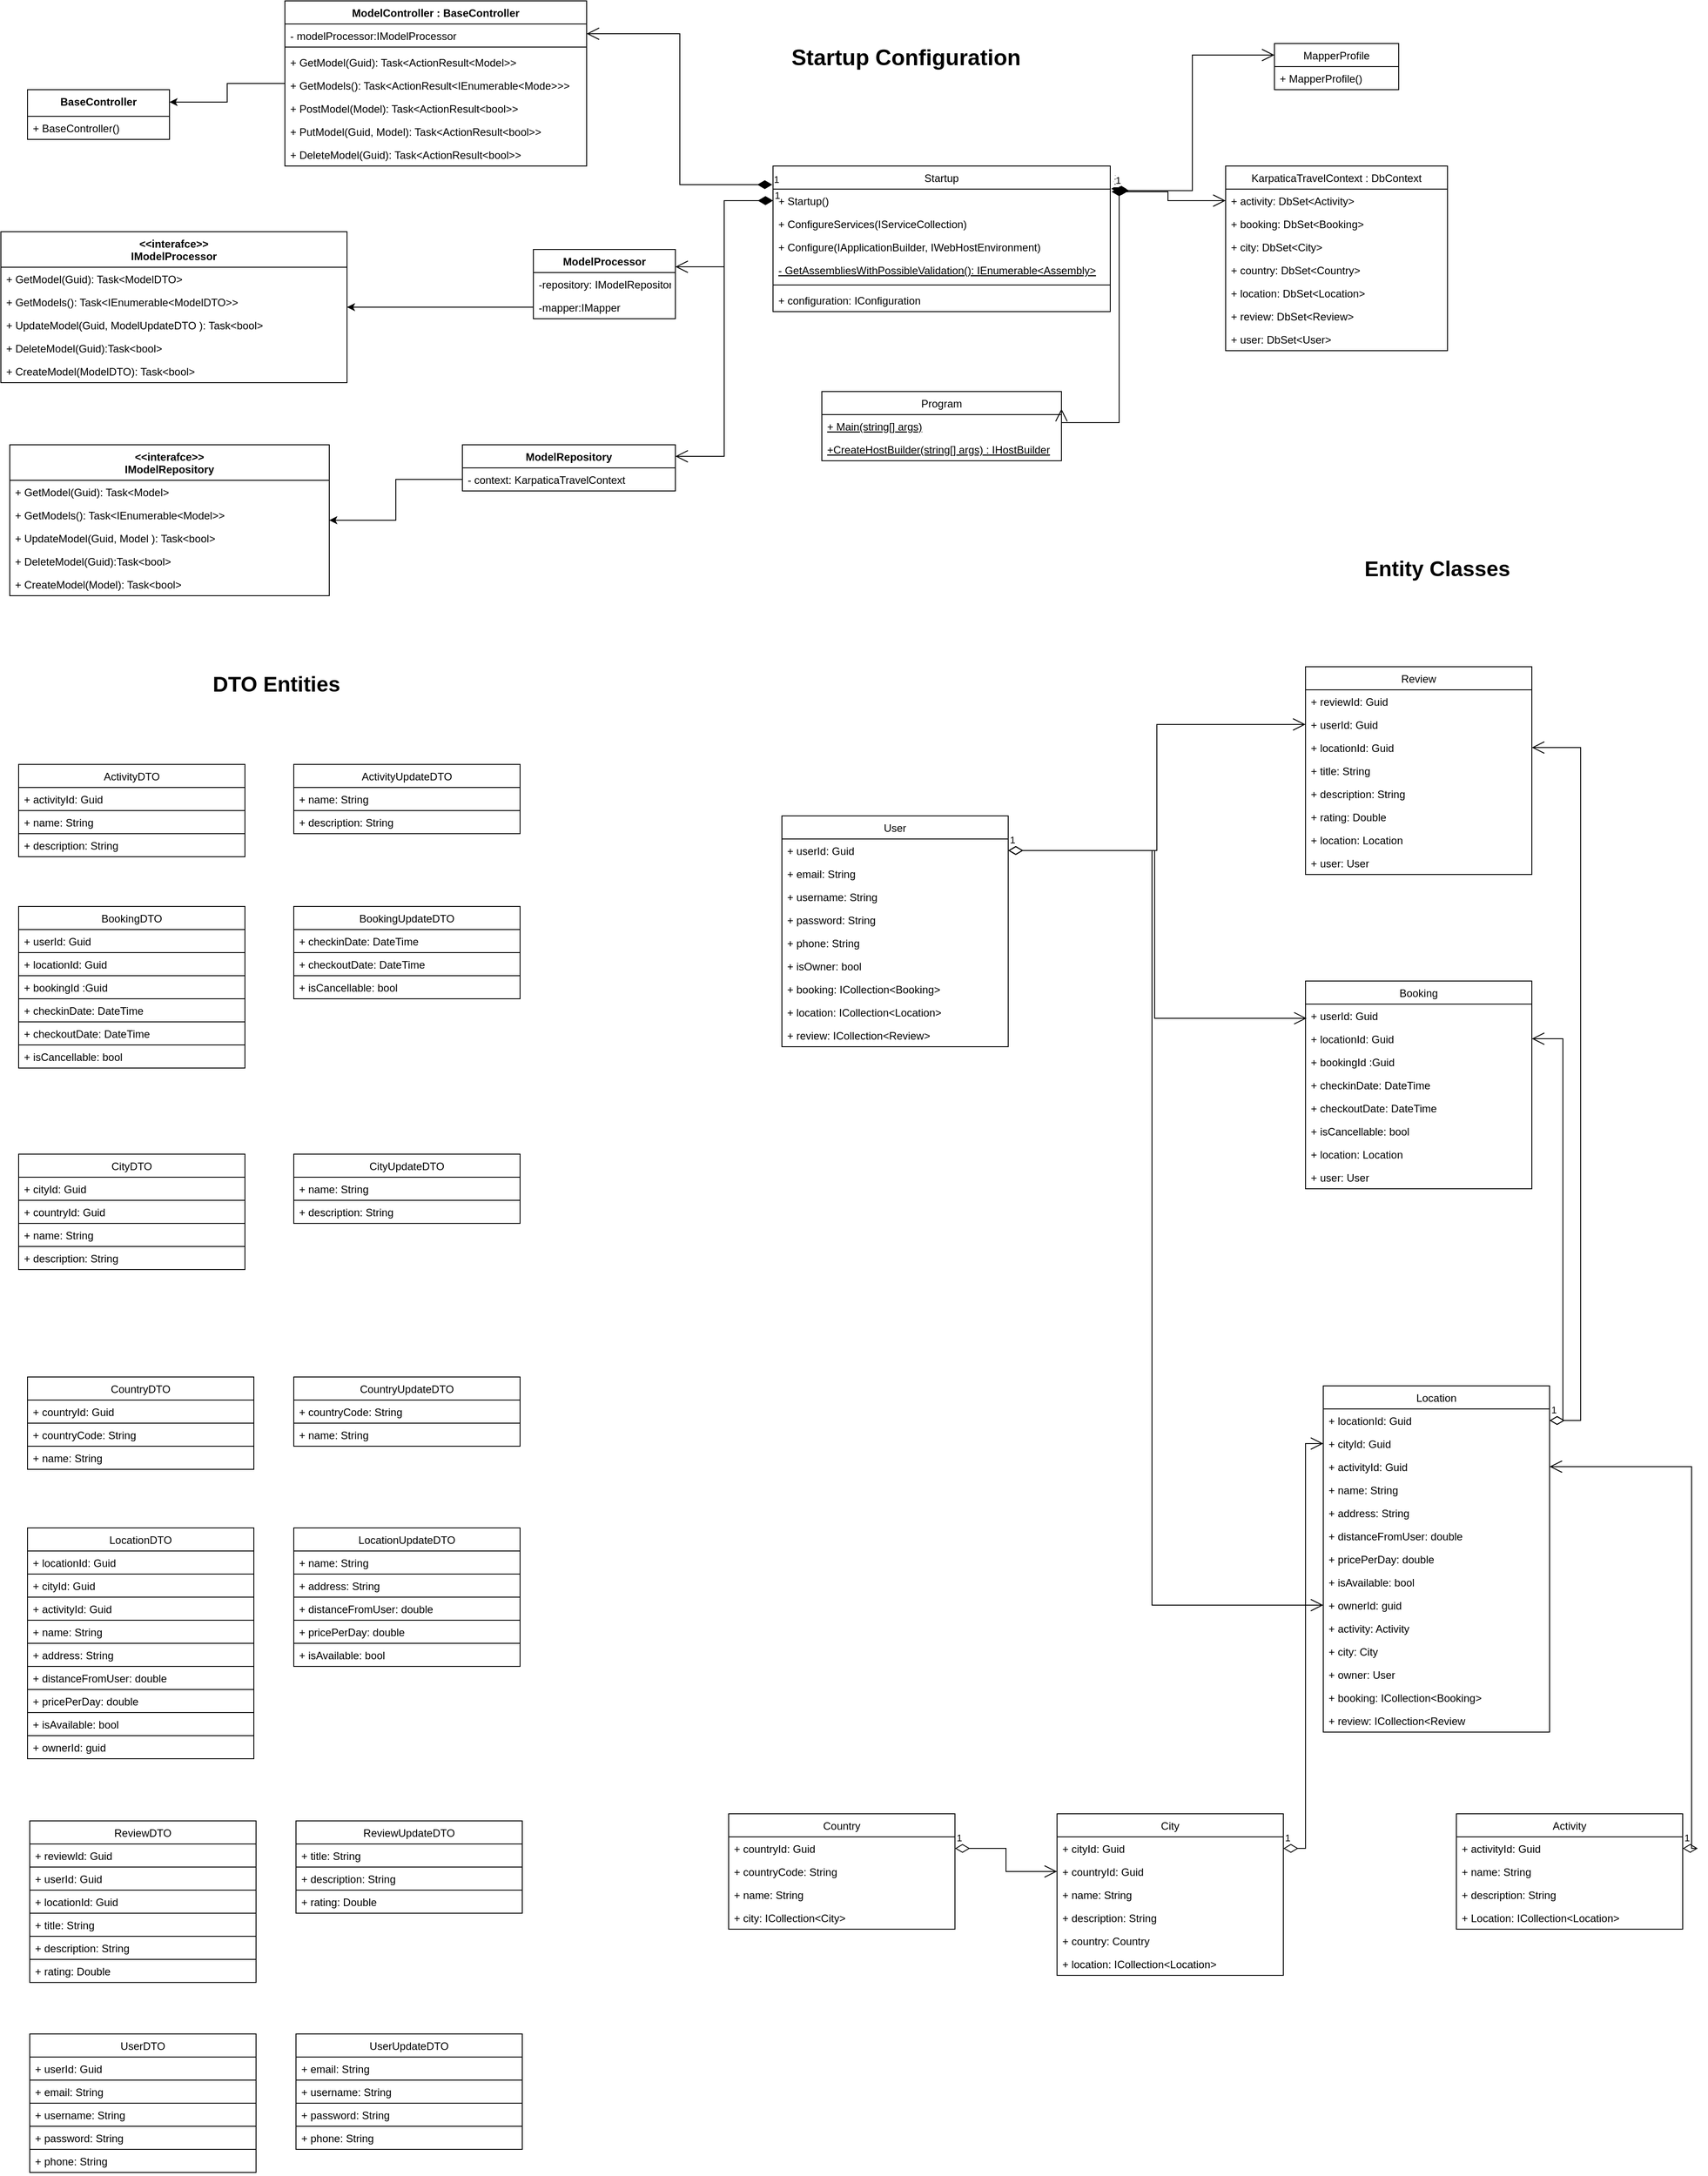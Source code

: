 <mxfile version="15.6.5" type="device"><diagram id="Ty7TrYcAtAKUbnAj70Ul" name="Page-1"><mxGraphModel dx="2076" dy="1046" grid="1" gridSize="10" guides="1" tooltips="1" connect="1" arrows="1" fold="1" page="1" pageScale="1" pageWidth="827" pageHeight="1169" math="0" shadow="0"><root><mxCell id="0"/><mxCell id="1" parent="0"/><mxCell id="fwgl0vfu_xWhArmEmKDm-5" value="BaseController" style="swimlane;fontStyle=1;align=center;verticalAlign=top;childLayout=stackLayout;horizontal=1;startSize=30;horizontalStack=0;resizeParent=1;resizeParentMax=0;resizeLast=0;collapsible=1;marginBottom=0;" parent="1" vertex="1"><mxGeometry x="70" y="110" width="160" height="56" as="geometry"/></mxCell><mxCell id="fwgl0vfu_xWhArmEmKDm-8" value="+ BaseController()" style="text;strokeColor=none;fillColor=none;align=left;verticalAlign=top;spacingLeft=4;spacingRight=4;overflow=hidden;rotatable=0;points=[[0,0.5],[1,0.5]];portConstraint=eastwest;" parent="fwgl0vfu_xWhArmEmKDm-5" vertex="1"><mxGeometry y="30" width="160" height="26" as="geometry"/></mxCell><mxCell id="fwgl0vfu_xWhArmEmKDm-15" style="edgeStyle=orthogonalEdgeStyle;rounded=0;orthogonalLoop=1;jettySize=auto;html=1;entryX=1;entryY=0.25;entryDx=0;entryDy=0;" parent="1" source="fwgl0vfu_xWhArmEmKDm-9" target="fwgl0vfu_xWhArmEmKDm-5" edge="1"><mxGeometry relative="1" as="geometry"/></mxCell><mxCell id="fwgl0vfu_xWhArmEmKDm-9" value="ModelController : BaseController" style="swimlane;fontStyle=1;align=center;verticalAlign=top;childLayout=stackLayout;horizontal=1;startSize=26;horizontalStack=0;resizeParent=1;resizeParentMax=0;resizeLast=0;collapsible=1;marginBottom=0;" parent="1" vertex="1"><mxGeometry x="360" y="10" width="340" height="186" as="geometry"/></mxCell><mxCell id="fwgl0vfu_xWhArmEmKDm-10" value="- modelProcessor:IModelProcessor" style="text;strokeColor=none;fillColor=none;align=left;verticalAlign=top;spacingLeft=4;spacingRight=4;overflow=hidden;rotatable=0;points=[[0,0.5],[1,0.5]];portConstraint=eastwest;" parent="fwgl0vfu_xWhArmEmKDm-9" vertex="1"><mxGeometry y="26" width="340" height="22" as="geometry"/></mxCell><mxCell id="fwgl0vfu_xWhArmEmKDm-11" value="" style="line;strokeWidth=1;fillColor=none;align=left;verticalAlign=middle;spacingTop=-1;spacingLeft=3;spacingRight=3;rotatable=0;labelPosition=right;points=[];portConstraint=eastwest;" parent="fwgl0vfu_xWhArmEmKDm-9" vertex="1"><mxGeometry y="48" width="340" height="8" as="geometry"/></mxCell><mxCell id="fwgl0vfu_xWhArmEmKDm-12" value="+ GetModel(Guid): Task&lt;ActionResult&lt;Model&gt;&gt;" style="text;strokeColor=none;fillColor=none;align=left;verticalAlign=top;spacingLeft=4;spacingRight=4;overflow=hidden;rotatable=0;points=[[0,0.5],[1,0.5]];portConstraint=eastwest;" parent="fwgl0vfu_xWhArmEmKDm-9" vertex="1"><mxGeometry y="56" width="340" height="26" as="geometry"/></mxCell><mxCell id="fwgl0vfu_xWhArmEmKDm-17" value="+ GetModels(): Task&lt;ActionResult&lt;IEnumerable&lt;Mode&gt;&gt;&gt;" style="text;strokeColor=none;fillColor=none;align=left;verticalAlign=top;spacingLeft=4;spacingRight=4;overflow=hidden;rotatable=0;points=[[0,0.5],[1,0.5]];portConstraint=eastwest;" parent="fwgl0vfu_xWhArmEmKDm-9" vertex="1"><mxGeometry y="82" width="340" height="26" as="geometry"/></mxCell><mxCell id="fwgl0vfu_xWhArmEmKDm-19" value="+ PostModel(Model): Task&lt;ActionResult&lt;bool&gt;&gt;" style="text;strokeColor=none;fillColor=none;align=left;verticalAlign=top;spacingLeft=4;spacingRight=4;overflow=hidden;rotatable=0;points=[[0,0.5],[1,0.5]];portConstraint=eastwest;" parent="fwgl0vfu_xWhArmEmKDm-9" vertex="1"><mxGeometry y="108" width="340" height="26" as="geometry"/></mxCell><mxCell id="fwgl0vfu_xWhArmEmKDm-26" value="+ PutModel(Guid, Model): Task&lt;ActionResult&lt;bool&gt;&gt;" style="text;strokeColor=none;fillColor=none;align=left;verticalAlign=top;spacingLeft=4;spacingRight=4;overflow=hidden;rotatable=0;points=[[0,0.5],[1,0.5]];portConstraint=eastwest;" parent="fwgl0vfu_xWhArmEmKDm-9" vertex="1"><mxGeometry y="134" width="340" height="26" as="geometry"/></mxCell><mxCell id="fwgl0vfu_xWhArmEmKDm-28" value="+ DeleteModel(Guid): Task&lt;ActionResult&lt;bool&gt;&gt;" style="text;strokeColor=none;fillColor=none;align=left;verticalAlign=top;spacingLeft=4;spacingRight=4;overflow=hidden;rotatable=0;points=[[0,0.5],[1,0.5]];portConstraint=eastwest;" parent="fwgl0vfu_xWhArmEmKDm-9" vertex="1"><mxGeometry y="160" width="340" height="26" as="geometry"/></mxCell><mxCell id="fwgl0vfu_xWhArmEmKDm-29" value="&lt;&lt;interafce&gt;&gt;&#xA;IModelProcessor" style="swimlane;fontStyle=1;align=center;verticalAlign=top;childLayout=stackLayout;horizontal=1;startSize=40;horizontalStack=0;resizeParent=1;resizeParentMax=0;resizeLast=0;collapsible=1;marginBottom=0;" parent="1" vertex="1"><mxGeometry x="40" y="270" width="390" height="170" as="geometry"/></mxCell><mxCell id="fwgl0vfu_xWhArmEmKDm-32" value="+ GetModel(Guid): Task&lt;ModelDTO&gt;" style="text;strokeColor=none;fillColor=none;align=left;verticalAlign=top;spacingLeft=4;spacingRight=4;overflow=hidden;rotatable=0;points=[[0,0.5],[1,0.5]];portConstraint=eastwest;" parent="fwgl0vfu_xWhArmEmKDm-29" vertex="1"><mxGeometry y="40" width="390" height="26" as="geometry"/></mxCell><mxCell id="fwgl0vfu_xWhArmEmKDm-33" value="+ GetModels(): Task&lt;IEnumerable&lt;ModelDTO&gt;&gt;" style="text;strokeColor=none;fillColor=none;align=left;verticalAlign=top;spacingLeft=4;spacingRight=4;overflow=hidden;rotatable=0;points=[[0,0.5],[1,0.5]];portConstraint=eastwest;" parent="fwgl0vfu_xWhArmEmKDm-29" vertex="1"><mxGeometry y="66" width="390" height="26" as="geometry"/></mxCell><mxCell id="fwgl0vfu_xWhArmEmKDm-34" value="+ UpdateModel(Guid, ModelUpdateDTO ): Task&lt;bool&gt;" style="text;strokeColor=none;fillColor=none;align=left;verticalAlign=top;spacingLeft=4;spacingRight=4;overflow=hidden;rotatable=0;points=[[0,0.5],[1,0.5]];portConstraint=eastwest;" parent="fwgl0vfu_xWhArmEmKDm-29" vertex="1"><mxGeometry y="92" width="390" height="26" as="geometry"/></mxCell><mxCell id="fwgl0vfu_xWhArmEmKDm-35" value="+ DeleteModel(Guid):Task&lt;bool&gt;" style="text;strokeColor=none;fillColor=none;align=left;verticalAlign=top;spacingLeft=4;spacingRight=4;overflow=hidden;rotatable=0;points=[[0,0.5],[1,0.5]];portConstraint=eastwest;" parent="fwgl0vfu_xWhArmEmKDm-29" vertex="1"><mxGeometry y="118" width="390" height="26" as="geometry"/></mxCell><mxCell id="fwgl0vfu_xWhArmEmKDm-36" value="+ CreateModel(ModelDTO): Task&lt;bool&gt;" style="text;strokeColor=none;fillColor=none;align=left;verticalAlign=top;spacingLeft=4;spacingRight=4;overflow=hidden;rotatable=0;points=[[0,0.5],[1,0.5]];portConstraint=eastwest;" parent="fwgl0vfu_xWhArmEmKDm-29" vertex="1"><mxGeometry y="144" width="390" height="26" as="geometry"/></mxCell><mxCell id="fwgl0vfu_xWhArmEmKDm-39" value="ModelProcessor" style="swimlane;fontStyle=1;align=center;verticalAlign=top;childLayout=stackLayout;horizontal=1;startSize=26;horizontalStack=0;resizeParent=1;resizeParentMax=0;resizeLast=0;collapsible=1;marginBottom=0;" parent="1" vertex="1"><mxGeometry x="640" y="290" width="160" height="78" as="geometry"/></mxCell><mxCell id="fwgl0vfu_xWhArmEmKDm-40" value="-repository: IModelRepository" style="text;strokeColor=none;fillColor=none;align=left;verticalAlign=top;spacingLeft=4;spacingRight=4;overflow=hidden;rotatable=0;points=[[0,0.5],[1,0.5]];portConstraint=eastwest;" parent="fwgl0vfu_xWhArmEmKDm-39" vertex="1"><mxGeometry y="26" width="160" height="26" as="geometry"/></mxCell><mxCell id="fwgl0vfu_xWhArmEmKDm-44" value="-mapper:IMapper" style="text;strokeColor=none;fillColor=none;align=left;verticalAlign=top;spacingLeft=4;spacingRight=4;overflow=hidden;rotatable=0;points=[[0,0.5],[1,0.5]];portConstraint=eastwest;" parent="fwgl0vfu_xWhArmEmKDm-39" vertex="1"><mxGeometry y="52" width="160" height="26" as="geometry"/></mxCell><mxCell id="fwgl0vfu_xWhArmEmKDm-46" style="edgeStyle=orthogonalEdgeStyle;rounded=0;orthogonalLoop=1;jettySize=auto;html=1;" parent="1" source="fwgl0vfu_xWhArmEmKDm-44" target="fwgl0vfu_xWhArmEmKDm-29" edge="1"><mxGeometry relative="1" as="geometry"/></mxCell><mxCell id="fwgl0vfu_xWhArmEmKDm-51" value="&lt;&lt;interafce&gt;&gt;&#xA;IModelRepository" style="swimlane;fontStyle=1;align=center;verticalAlign=top;childLayout=stackLayout;horizontal=1;startSize=40;horizontalStack=0;resizeParent=1;resizeParentMax=0;resizeLast=0;collapsible=1;marginBottom=0;" parent="1" vertex="1"><mxGeometry x="50" y="510" width="360" height="170" as="geometry"/></mxCell><mxCell id="fwgl0vfu_xWhArmEmKDm-52" value="+ GetModel(Guid): Task&lt;Model&gt;" style="text;strokeColor=none;fillColor=none;align=left;verticalAlign=top;spacingLeft=4;spacingRight=4;overflow=hidden;rotatable=0;points=[[0,0.5],[1,0.5]];portConstraint=eastwest;" parent="fwgl0vfu_xWhArmEmKDm-51" vertex="1"><mxGeometry y="40" width="360" height="26" as="geometry"/></mxCell><mxCell id="fwgl0vfu_xWhArmEmKDm-53" value="+ GetModels(): Task&lt;IEnumerable&lt;Model&gt;&gt;" style="text;strokeColor=none;fillColor=none;align=left;verticalAlign=top;spacingLeft=4;spacingRight=4;overflow=hidden;rotatable=0;points=[[0,0.5],[1,0.5]];portConstraint=eastwest;" parent="fwgl0vfu_xWhArmEmKDm-51" vertex="1"><mxGeometry y="66" width="360" height="26" as="geometry"/></mxCell><mxCell id="fwgl0vfu_xWhArmEmKDm-54" value="+ UpdateModel(Guid, Model ): Task&lt;bool&gt;" style="text;strokeColor=none;fillColor=none;align=left;verticalAlign=top;spacingLeft=4;spacingRight=4;overflow=hidden;rotatable=0;points=[[0,0.5],[1,0.5]];portConstraint=eastwest;" parent="fwgl0vfu_xWhArmEmKDm-51" vertex="1"><mxGeometry y="92" width="360" height="26" as="geometry"/></mxCell><mxCell id="fwgl0vfu_xWhArmEmKDm-55" value="+ DeleteModel(Guid):Task&lt;bool&gt;" style="text;strokeColor=none;fillColor=none;align=left;verticalAlign=top;spacingLeft=4;spacingRight=4;overflow=hidden;rotatable=0;points=[[0,0.5],[1,0.5]];portConstraint=eastwest;" parent="fwgl0vfu_xWhArmEmKDm-51" vertex="1"><mxGeometry y="118" width="360" height="26" as="geometry"/></mxCell><mxCell id="fwgl0vfu_xWhArmEmKDm-56" value="+ CreateModel(Model): Task&lt;bool&gt;" style="text;strokeColor=none;fillColor=none;align=left;verticalAlign=top;spacingLeft=4;spacingRight=4;overflow=hidden;rotatable=0;points=[[0,0.5],[1,0.5]];portConstraint=eastwest;fontColor=default;" parent="fwgl0vfu_xWhArmEmKDm-51" vertex="1"><mxGeometry y="144" width="360" height="26" as="geometry"/></mxCell><mxCell id="fwgl0vfu_xWhArmEmKDm-57" value="ModelRepository" style="swimlane;fontStyle=1;align=center;verticalAlign=top;childLayout=stackLayout;horizontal=1;startSize=26;horizontalStack=0;resizeParent=1;resizeParentMax=0;resizeLast=0;collapsible=1;marginBottom=0;" parent="1" vertex="1"><mxGeometry x="560" y="510" width="240" height="52" as="geometry"/></mxCell><mxCell id="fwgl0vfu_xWhArmEmKDm-58" value="- context: KarpaticaTravelContext" style="text;strokeColor=none;fillColor=none;align=left;verticalAlign=top;spacingLeft=4;spacingRight=4;overflow=hidden;rotatable=0;points=[[0,0.5],[1,0.5]];portConstraint=eastwest;" parent="fwgl0vfu_xWhArmEmKDm-57" vertex="1"><mxGeometry y="26" width="240" height="26" as="geometry"/></mxCell><mxCell id="fwgl0vfu_xWhArmEmKDm-62" style="edgeStyle=orthogonalEdgeStyle;rounded=0;orthogonalLoop=1;jettySize=auto;html=1;" parent="1" source="fwgl0vfu_xWhArmEmKDm-58" target="fwgl0vfu_xWhArmEmKDm-51" edge="1"><mxGeometry relative="1" as="geometry"/></mxCell><mxCell id="fwgl0vfu_xWhArmEmKDm-68" value="ActivityUpdateDTO" style="swimlane;fontStyle=0;childLayout=stackLayout;horizontal=1;startSize=26;fillColor=none;horizontalStack=0;resizeParent=1;resizeParentMax=0;resizeLast=0;collapsible=1;marginBottom=0;strokeColor=default;fontColor=default;" parent="1" vertex="1"><mxGeometry x="370" y="870" width="255" height="78" as="geometry"/></mxCell><mxCell id="fwgl0vfu_xWhArmEmKDm-70" value="+ name: String" style="text;strokeColor=default;fillColor=none;align=left;verticalAlign=top;spacingLeft=4;spacingRight=4;overflow=hidden;rotatable=0;points=[[0,0.5],[1,0.5]];portConstraint=eastwest;fontColor=default;" parent="fwgl0vfu_xWhArmEmKDm-68" vertex="1"><mxGeometry y="26" width="255" height="26" as="geometry"/></mxCell><mxCell id="fwgl0vfu_xWhArmEmKDm-71" value="+ description: String" style="text;strokeColor=default;fillColor=none;align=left;verticalAlign=top;spacingLeft=4;spacingRight=4;overflow=hidden;rotatable=0;points=[[0,0.5],[1,0.5]];portConstraint=eastwest;fontColor=default;" parent="fwgl0vfu_xWhArmEmKDm-68" vertex="1"><mxGeometry y="52" width="255" height="26" as="geometry"/></mxCell><mxCell id="fwgl0vfu_xWhArmEmKDm-73" value="Activity" style="swimlane;fontStyle=0;childLayout=stackLayout;horizontal=1;startSize=26;fillColor=none;horizontalStack=0;resizeParent=1;resizeParentMax=0;resizeLast=0;collapsible=1;marginBottom=0;" parent="1" vertex="1"><mxGeometry x="1680" y="2052" width="255" height="130" as="geometry"/></mxCell><mxCell id="fwgl0vfu_xWhArmEmKDm-74" value="+ activityId: Guid" style="text;strokeColor=none;fillColor=none;align=left;verticalAlign=top;spacingLeft=4;spacingRight=4;overflow=hidden;rotatable=0;points=[[0,0.5],[1,0.5]];portConstraint=eastwest;" parent="fwgl0vfu_xWhArmEmKDm-73" vertex="1"><mxGeometry y="26" width="255" height="26" as="geometry"/></mxCell><mxCell id="fwgl0vfu_xWhArmEmKDm-75" value="+ name: String" style="text;strokeColor=none;fillColor=none;align=left;verticalAlign=top;spacingLeft=4;spacingRight=4;overflow=hidden;rotatable=0;points=[[0,0.5],[1,0.5]];portConstraint=eastwest;" parent="fwgl0vfu_xWhArmEmKDm-73" vertex="1"><mxGeometry y="52" width="255" height="26" as="geometry"/></mxCell><mxCell id="fwgl0vfu_xWhArmEmKDm-76" value="+ description: String" style="text;strokeColor=none;fillColor=none;align=left;verticalAlign=top;spacingLeft=4;spacingRight=4;overflow=hidden;rotatable=0;points=[[0,0.5],[1,0.5]];portConstraint=eastwest;" parent="fwgl0vfu_xWhArmEmKDm-73" vertex="1"><mxGeometry y="78" width="255" height="26" as="geometry"/></mxCell><mxCell id="fwgl0vfu_xWhArmEmKDm-77" value="+ Location: ICollection&lt;Location&gt;" style="text;strokeColor=none;fillColor=none;align=left;verticalAlign=top;spacingLeft=4;spacingRight=4;overflow=hidden;rotatable=0;points=[[0,0.5],[1,0.5]];portConstraint=eastwest;" parent="fwgl0vfu_xWhArmEmKDm-73" vertex="1"><mxGeometry y="104" width="255" height="26" as="geometry"/></mxCell><mxCell id="fwgl0vfu_xWhArmEmKDm-78" value="ActivityDTO" style="swimlane;fontStyle=0;childLayout=stackLayout;horizontal=1;startSize=26;fillColor=none;horizontalStack=0;resizeParent=1;resizeParentMax=0;resizeLast=0;collapsible=1;marginBottom=0;strokeColor=default;fontColor=default;" parent="1" vertex="1"><mxGeometry x="60" y="870" width="255" height="104" as="geometry"/></mxCell><mxCell id="fwgl0vfu_xWhArmEmKDm-79" value="+ activityId: Guid" style="text;strokeColor=default;fillColor=none;align=left;verticalAlign=top;spacingLeft=4;spacingRight=4;overflow=hidden;rotatable=0;points=[[0,0.5],[1,0.5]];portConstraint=eastwest;fontColor=default;" parent="fwgl0vfu_xWhArmEmKDm-78" vertex="1"><mxGeometry y="26" width="255" height="26" as="geometry"/></mxCell><mxCell id="fwgl0vfu_xWhArmEmKDm-80" value="+ name: String" style="text;strokeColor=default;fillColor=none;align=left;verticalAlign=top;spacingLeft=4;spacingRight=4;overflow=hidden;rotatable=0;points=[[0,0.5],[1,0.5]];portConstraint=eastwest;fontColor=default;" parent="fwgl0vfu_xWhArmEmKDm-78" vertex="1"><mxGeometry y="52" width="255" height="26" as="geometry"/></mxCell><mxCell id="fwgl0vfu_xWhArmEmKDm-81" value="+ description: String" style="text;strokeColor=default;fillColor=none;align=left;verticalAlign=top;spacingLeft=4;spacingRight=4;overflow=hidden;rotatable=0;points=[[0,0.5],[1,0.5]];portConstraint=eastwest;fontColor=default;" parent="fwgl0vfu_xWhArmEmKDm-78" vertex="1"><mxGeometry y="78" width="255" height="26" as="geometry"/></mxCell><mxCell id="fwgl0vfu_xWhArmEmKDm-86" value="Booking" style="swimlane;fontStyle=0;childLayout=stackLayout;horizontal=1;startSize=26;fillColor=none;horizontalStack=0;resizeParent=1;resizeParentMax=0;resizeLast=0;collapsible=1;marginBottom=0;" parent="1" vertex="1"><mxGeometry x="1510" y="1114" width="255" height="234" as="geometry"/></mxCell><mxCell id="fwgl0vfu_xWhArmEmKDm-87" value="+ userId: Guid" style="text;strokeColor=none;fillColor=none;align=left;verticalAlign=top;spacingLeft=4;spacingRight=4;overflow=hidden;rotatable=0;points=[[0,0.5],[1,0.5]];portConstraint=eastwest;" parent="fwgl0vfu_xWhArmEmKDm-86" vertex="1"><mxGeometry y="26" width="255" height="26" as="geometry"/></mxCell><mxCell id="fwgl0vfu_xWhArmEmKDm-88" value="+ locationId: Guid" style="text;strokeColor=none;fillColor=none;align=left;verticalAlign=top;spacingLeft=4;spacingRight=4;overflow=hidden;rotatable=0;points=[[0,0.5],[1,0.5]];portConstraint=eastwest;" parent="fwgl0vfu_xWhArmEmKDm-86" vertex="1"><mxGeometry y="52" width="255" height="26" as="geometry"/></mxCell><mxCell id="fwgl0vfu_xWhArmEmKDm-89" value="+ bookingId :Guid" style="text;strokeColor=none;fillColor=none;align=left;verticalAlign=top;spacingLeft=4;spacingRight=4;overflow=hidden;rotatable=0;points=[[0,0.5],[1,0.5]];portConstraint=eastwest;" parent="fwgl0vfu_xWhArmEmKDm-86" vertex="1"><mxGeometry y="78" width="255" height="26" as="geometry"/></mxCell><mxCell id="fwgl0vfu_xWhArmEmKDm-90" value="+ checkinDate: DateTime" style="text;strokeColor=none;fillColor=none;align=left;verticalAlign=top;spacingLeft=4;spacingRight=4;overflow=hidden;rotatable=0;points=[[0,0.5],[1,0.5]];portConstraint=eastwest;" parent="fwgl0vfu_xWhArmEmKDm-86" vertex="1"><mxGeometry y="104" width="255" height="26" as="geometry"/></mxCell><mxCell id="fwgl0vfu_xWhArmEmKDm-91" value="+ checkoutDate: DateTime" style="text;strokeColor=none;fillColor=none;align=left;verticalAlign=top;spacingLeft=4;spacingRight=4;overflow=hidden;rotatable=0;points=[[0,0.5],[1,0.5]];portConstraint=eastwest;" parent="fwgl0vfu_xWhArmEmKDm-86" vertex="1"><mxGeometry y="130" width="255" height="26" as="geometry"/></mxCell><mxCell id="fwgl0vfu_xWhArmEmKDm-98" value="+ isCancellable: bool" style="text;strokeColor=none;fillColor=none;align=left;verticalAlign=top;spacingLeft=4;spacingRight=4;overflow=hidden;rotatable=0;points=[[0,0.5],[1,0.5]];portConstraint=eastwest;" parent="fwgl0vfu_xWhArmEmKDm-86" vertex="1"><mxGeometry y="156" width="255" height="26" as="geometry"/></mxCell><mxCell id="fwgl0vfu_xWhArmEmKDm-99" value="+ location: Location" style="text;strokeColor=none;fillColor=none;align=left;verticalAlign=top;spacingLeft=4;spacingRight=4;overflow=hidden;rotatable=0;points=[[0,0.5],[1,0.5]];portConstraint=eastwest;" parent="fwgl0vfu_xWhArmEmKDm-86" vertex="1"><mxGeometry y="182" width="255" height="26" as="geometry"/></mxCell><mxCell id="fwgl0vfu_xWhArmEmKDm-100" value="+ user: User" style="text;strokeColor=none;fillColor=none;align=left;verticalAlign=top;spacingLeft=4;spacingRight=4;overflow=hidden;rotatable=0;points=[[0,0.5],[1,0.5]];portConstraint=eastwest;" parent="fwgl0vfu_xWhArmEmKDm-86" vertex="1"><mxGeometry y="208" width="255" height="26" as="geometry"/></mxCell><mxCell id="fwgl0vfu_xWhArmEmKDm-101" value="BookingDTO" style="swimlane;fontStyle=0;childLayout=stackLayout;horizontal=1;startSize=26;fillColor=none;horizontalStack=0;resizeParent=1;resizeParentMax=0;resizeLast=0;collapsible=1;marginBottom=0;strokeColor=default;fontColor=default;" parent="1" vertex="1"><mxGeometry x="60" y="1030" width="255" height="182" as="geometry"/></mxCell><mxCell id="fwgl0vfu_xWhArmEmKDm-102" value="+ userId: Guid" style="text;strokeColor=default;fillColor=none;align=left;verticalAlign=top;spacingLeft=4;spacingRight=4;overflow=hidden;rotatable=0;points=[[0,0.5],[1,0.5]];portConstraint=eastwest;fontColor=default;" parent="fwgl0vfu_xWhArmEmKDm-101" vertex="1"><mxGeometry y="26" width="255" height="26" as="geometry"/></mxCell><mxCell id="fwgl0vfu_xWhArmEmKDm-103" value="+ locationId: Guid" style="text;strokeColor=default;fillColor=none;align=left;verticalAlign=top;spacingLeft=4;spacingRight=4;overflow=hidden;rotatable=0;points=[[0,0.5],[1,0.5]];portConstraint=eastwest;fontColor=default;" parent="fwgl0vfu_xWhArmEmKDm-101" vertex="1"><mxGeometry y="52" width="255" height="26" as="geometry"/></mxCell><mxCell id="fwgl0vfu_xWhArmEmKDm-104" value="+ bookingId :Guid" style="text;strokeColor=default;fillColor=none;align=left;verticalAlign=top;spacingLeft=4;spacingRight=4;overflow=hidden;rotatable=0;points=[[0,0.5],[1,0.5]];portConstraint=eastwest;fontColor=default;" parent="fwgl0vfu_xWhArmEmKDm-101" vertex="1"><mxGeometry y="78" width="255" height="26" as="geometry"/></mxCell><mxCell id="fwgl0vfu_xWhArmEmKDm-105" value="+ checkinDate: DateTime" style="text;strokeColor=default;fillColor=none;align=left;verticalAlign=top;spacingLeft=4;spacingRight=4;overflow=hidden;rotatable=0;points=[[0,0.5],[1,0.5]];portConstraint=eastwest;fontColor=default;" parent="fwgl0vfu_xWhArmEmKDm-101" vertex="1"><mxGeometry y="104" width="255" height="26" as="geometry"/></mxCell><mxCell id="fwgl0vfu_xWhArmEmKDm-106" value="+ checkoutDate: DateTime" style="text;strokeColor=default;fillColor=none;align=left;verticalAlign=top;spacingLeft=4;spacingRight=4;overflow=hidden;rotatable=0;points=[[0,0.5],[1,0.5]];portConstraint=eastwest;fontColor=default;" parent="fwgl0vfu_xWhArmEmKDm-101" vertex="1"><mxGeometry y="130" width="255" height="26" as="geometry"/></mxCell><mxCell id="fwgl0vfu_xWhArmEmKDm-107" value="+ isCancellable: bool" style="text;strokeColor=default;fillColor=none;align=left;verticalAlign=top;spacingLeft=4;spacingRight=4;overflow=hidden;rotatable=0;points=[[0,0.5],[1,0.5]];portConstraint=eastwest;fontColor=default;" parent="fwgl0vfu_xWhArmEmKDm-101" vertex="1"><mxGeometry y="156" width="255" height="26" as="geometry"/></mxCell><mxCell id="fwgl0vfu_xWhArmEmKDm-110" value="BookingUpdateDTO" style="swimlane;fontStyle=0;childLayout=stackLayout;horizontal=1;startSize=26;fillColor=none;horizontalStack=0;resizeParent=1;resizeParentMax=0;resizeLast=0;collapsible=1;marginBottom=0;strokeColor=default;fontColor=default;" parent="1" vertex="1"><mxGeometry x="370" y="1030" width="255" height="104" as="geometry"/></mxCell><mxCell id="fwgl0vfu_xWhArmEmKDm-114" value="+ checkinDate: DateTime" style="text;strokeColor=default;fillColor=none;align=left;verticalAlign=top;spacingLeft=4;spacingRight=4;overflow=hidden;rotatable=0;points=[[0,0.5],[1,0.5]];portConstraint=eastwest;fontColor=default;" parent="fwgl0vfu_xWhArmEmKDm-110" vertex="1"><mxGeometry y="26" width="255" height="26" as="geometry"/></mxCell><mxCell id="fwgl0vfu_xWhArmEmKDm-115" value="+ checkoutDate: DateTime" style="text;strokeColor=default;fillColor=none;align=left;verticalAlign=top;spacingLeft=4;spacingRight=4;overflow=hidden;rotatable=0;points=[[0,0.5],[1,0.5]];portConstraint=eastwest;fontColor=default;" parent="fwgl0vfu_xWhArmEmKDm-110" vertex="1"><mxGeometry y="52" width="255" height="26" as="geometry"/></mxCell><mxCell id="fwgl0vfu_xWhArmEmKDm-116" value="+ isCancellable: bool" style="text;strokeColor=default;fillColor=none;align=left;verticalAlign=top;spacingLeft=4;spacingRight=4;overflow=hidden;rotatable=0;points=[[0,0.5],[1,0.5]];portConstraint=eastwest;fontColor=default;" parent="fwgl0vfu_xWhArmEmKDm-110" vertex="1"><mxGeometry y="78" width="255" height="26" as="geometry"/></mxCell><mxCell id="fwgl0vfu_xWhArmEmKDm-121" value="City" style="swimlane;fontStyle=0;childLayout=stackLayout;horizontal=1;startSize=26;fillColor=none;horizontalStack=0;resizeParent=1;resizeParentMax=0;resizeLast=0;collapsible=1;marginBottom=0;" parent="1" vertex="1"><mxGeometry x="1230" y="2052" width="255" height="182" as="geometry"/></mxCell><mxCell id="fwgl0vfu_xWhArmEmKDm-122" value="+ cityId: Guid" style="text;strokeColor=none;fillColor=none;align=left;verticalAlign=top;spacingLeft=4;spacingRight=4;overflow=hidden;rotatable=0;points=[[0,0.5],[1,0.5]];portConstraint=eastwest;" parent="fwgl0vfu_xWhArmEmKDm-121" vertex="1"><mxGeometry y="26" width="255" height="26" as="geometry"/></mxCell><mxCell id="fwgl0vfu_xWhArmEmKDm-123" value="+ countryId: Guid" style="text;strokeColor=none;fillColor=none;align=left;verticalAlign=top;spacingLeft=4;spacingRight=4;overflow=hidden;rotatable=0;points=[[0,0.5],[1,0.5]];portConstraint=eastwest;" parent="fwgl0vfu_xWhArmEmKDm-121" vertex="1"><mxGeometry y="52" width="255" height="26" as="geometry"/></mxCell><mxCell id="fwgl0vfu_xWhArmEmKDm-129" value="+ name: String" style="text;strokeColor=none;fillColor=none;align=left;verticalAlign=top;spacingLeft=4;spacingRight=4;overflow=hidden;rotatable=0;points=[[0,0.5],[1,0.5]];portConstraint=eastwest;" parent="fwgl0vfu_xWhArmEmKDm-121" vertex="1"><mxGeometry y="78" width="255" height="26" as="geometry"/></mxCell><mxCell id="fwgl0vfu_xWhArmEmKDm-131" value="+ description: String" style="text;strokeColor=none;fillColor=none;align=left;verticalAlign=top;spacingLeft=4;spacingRight=4;overflow=hidden;rotatable=0;points=[[0,0.5],[1,0.5]];portConstraint=eastwest;" parent="fwgl0vfu_xWhArmEmKDm-121" vertex="1"><mxGeometry y="104" width="255" height="26" as="geometry"/></mxCell><mxCell id="fwgl0vfu_xWhArmEmKDm-132" value="+ country: Country" style="text;strokeColor=none;fillColor=none;align=left;verticalAlign=top;spacingLeft=4;spacingRight=4;overflow=hidden;rotatable=0;points=[[0,0.5],[1,0.5]];portConstraint=eastwest;" parent="fwgl0vfu_xWhArmEmKDm-121" vertex="1"><mxGeometry y="130" width="255" height="26" as="geometry"/></mxCell><mxCell id="fwgl0vfu_xWhArmEmKDm-133" value="+ location: ICollection&lt;Location&gt;" style="text;strokeColor=none;fillColor=none;align=left;verticalAlign=top;spacingLeft=4;spacingRight=4;overflow=hidden;rotatable=0;points=[[0,0.5],[1,0.5]];portConstraint=eastwest;" parent="fwgl0vfu_xWhArmEmKDm-121" vertex="1"><mxGeometry y="156" width="255" height="26" as="geometry"/></mxCell><mxCell id="fwgl0vfu_xWhArmEmKDm-134" value="CityUpdateDTO" style="swimlane;fontStyle=0;childLayout=stackLayout;horizontal=1;startSize=26;fillColor=none;horizontalStack=0;resizeParent=1;resizeParentMax=0;resizeLast=0;collapsible=1;marginBottom=0;strokeColor=default;fontColor=default;" parent="1" vertex="1"><mxGeometry x="370" y="1309" width="255" height="78" as="geometry"/></mxCell><mxCell id="fwgl0vfu_xWhArmEmKDm-137" value="+ name: String" style="text;strokeColor=default;fillColor=none;align=left;verticalAlign=top;spacingLeft=4;spacingRight=4;overflow=hidden;rotatable=0;points=[[0,0.5],[1,0.5]];portConstraint=eastwest;fontColor=default;" parent="fwgl0vfu_xWhArmEmKDm-134" vertex="1"><mxGeometry y="26" width="255" height="26" as="geometry"/></mxCell><mxCell id="fwgl0vfu_xWhArmEmKDm-138" value="+ description: String" style="text;strokeColor=default;fillColor=none;align=left;verticalAlign=top;spacingLeft=4;spacingRight=4;overflow=hidden;rotatable=0;points=[[0,0.5],[1,0.5]];portConstraint=eastwest;fontColor=default;" parent="fwgl0vfu_xWhArmEmKDm-134" vertex="1"><mxGeometry y="52" width="255" height="26" as="geometry"/></mxCell><mxCell id="fwgl0vfu_xWhArmEmKDm-148" value="Location" style="swimlane;fontStyle=0;childLayout=stackLayout;horizontal=1;startSize=26;fillColor=none;horizontalStack=0;resizeParent=1;resizeParentMax=0;resizeLast=0;collapsible=1;marginBottom=0;" parent="1" vertex="1"><mxGeometry x="1530" y="1570" width="255" height="390" as="geometry"/></mxCell><mxCell id="fwgl0vfu_xWhArmEmKDm-149" value="+ locationId: Guid" style="text;strokeColor=none;fillColor=none;align=left;verticalAlign=top;spacingLeft=4;spacingRight=4;overflow=hidden;rotatable=0;points=[[0,0.5],[1,0.5]];portConstraint=eastwest;" parent="fwgl0vfu_xWhArmEmKDm-148" vertex="1"><mxGeometry y="26" width="255" height="26" as="geometry"/></mxCell><mxCell id="fwgl0vfu_xWhArmEmKDm-150" value="+ cityId: Guid" style="text;strokeColor=none;fillColor=none;align=left;verticalAlign=top;spacingLeft=4;spacingRight=4;overflow=hidden;rotatable=0;points=[[0,0.5],[1,0.5]];portConstraint=eastwest;" parent="fwgl0vfu_xWhArmEmKDm-148" vertex="1"><mxGeometry y="52" width="255" height="26" as="geometry"/></mxCell><mxCell id="fwgl0vfu_xWhArmEmKDm-151" value="+ activityId: Guid" style="text;strokeColor=none;fillColor=none;align=left;verticalAlign=top;spacingLeft=4;spacingRight=4;overflow=hidden;rotatable=0;points=[[0,0.5],[1,0.5]];portConstraint=eastwest;" parent="fwgl0vfu_xWhArmEmKDm-148" vertex="1"><mxGeometry y="78" width="255" height="26" as="geometry"/></mxCell><mxCell id="fwgl0vfu_xWhArmEmKDm-154" value="+ name: String" style="text;strokeColor=none;fillColor=none;align=left;verticalAlign=top;spacingLeft=4;spacingRight=4;overflow=hidden;rotatable=0;points=[[0,0.5],[1,0.5]];portConstraint=eastwest;" parent="fwgl0vfu_xWhArmEmKDm-148" vertex="1"><mxGeometry y="104" width="255" height="26" as="geometry"/></mxCell><mxCell id="fwgl0vfu_xWhArmEmKDm-168" value="+ address: String" style="text;strokeColor=none;fillColor=none;align=left;verticalAlign=top;spacingLeft=4;spacingRight=4;overflow=hidden;rotatable=0;points=[[0,0.5],[1,0.5]];portConstraint=eastwest;" parent="fwgl0vfu_xWhArmEmKDm-148" vertex="1"><mxGeometry y="130" width="255" height="26" as="geometry"/></mxCell><mxCell id="fwgl0vfu_xWhArmEmKDm-169" value="+ distanceFromUser: double" style="text;strokeColor=none;fillColor=none;align=left;verticalAlign=top;spacingLeft=4;spacingRight=4;overflow=hidden;rotatable=0;points=[[0,0.5],[1,0.5]];portConstraint=eastwest;" parent="fwgl0vfu_xWhArmEmKDm-148" vertex="1"><mxGeometry y="156" width="255" height="26" as="geometry"/></mxCell><mxCell id="fwgl0vfu_xWhArmEmKDm-170" value="+ pricePerDay: double" style="text;strokeColor=none;fillColor=none;align=left;verticalAlign=top;spacingLeft=4;spacingRight=4;overflow=hidden;rotatable=0;points=[[0,0.5],[1,0.5]];portConstraint=eastwest;" parent="fwgl0vfu_xWhArmEmKDm-148" vertex="1"><mxGeometry y="182" width="255" height="26" as="geometry"/></mxCell><mxCell id="fwgl0vfu_xWhArmEmKDm-171" value="+ isAvailable: bool" style="text;strokeColor=none;fillColor=none;align=left;verticalAlign=top;spacingLeft=4;spacingRight=4;overflow=hidden;rotatable=0;points=[[0,0.5],[1,0.5]];portConstraint=eastwest;" parent="fwgl0vfu_xWhArmEmKDm-148" vertex="1"><mxGeometry y="208" width="255" height="26" as="geometry"/></mxCell><mxCell id="fwgl0vfu_xWhArmEmKDm-172" value="+ ownerId: guid" style="text;strokeColor=none;fillColor=none;align=left;verticalAlign=top;spacingLeft=4;spacingRight=4;overflow=hidden;rotatable=0;points=[[0,0.5],[1,0.5]];portConstraint=eastwest;" parent="fwgl0vfu_xWhArmEmKDm-148" vertex="1"><mxGeometry y="234" width="255" height="26" as="geometry"/></mxCell><mxCell id="fwgl0vfu_xWhArmEmKDm-173" value="+ activity: Activity" style="text;strokeColor=none;fillColor=none;align=left;verticalAlign=top;spacingLeft=4;spacingRight=4;overflow=hidden;rotatable=0;points=[[0,0.5],[1,0.5]];portConstraint=eastwest;" parent="fwgl0vfu_xWhArmEmKDm-148" vertex="1"><mxGeometry y="260" width="255" height="26" as="geometry"/></mxCell><mxCell id="fwgl0vfu_xWhArmEmKDm-174" value="+ city: City" style="text;strokeColor=none;fillColor=none;align=left;verticalAlign=top;spacingLeft=4;spacingRight=4;overflow=hidden;rotatable=0;points=[[0,0.5],[1,0.5]];portConstraint=eastwest;" parent="fwgl0vfu_xWhArmEmKDm-148" vertex="1"><mxGeometry y="286" width="255" height="26" as="geometry"/></mxCell><mxCell id="fwgl0vfu_xWhArmEmKDm-175" value="+ owner: User" style="text;strokeColor=none;fillColor=none;align=left;verticalAlign=top;spacingLeft=4;spacingRight=4;overflow=hidden;rotatable=0;points=[[0,0.5],[1,0.5]];portConstraint=eastwest;" parent="fwgl0vfu_xWhArmEmKDm-148" vertex="1"><mxGeometry y="312" width="255" height="26" as="geometry"/></mxCell><mxCell id="fwgl0vfu_xWhArmEmKDm-176" value="+ booking: ICollection&lt;Booking&gt;" style="text;strokeColor=none;fillColor=none;align=left;verticalAlign=top;spacingLeft=4;spacingRight=4;overflow=hidden;rotatable=0;points=[[0,0.5],[1,0.5]];portConstraint=eastwest;" parent="fwgl0vfu_xWhArmEmKDm-148" vertex="1"><mxGeometry y="338" width="255" height="26" as="geometry"/></mxCell><mxCell id="fwgl0vfu_xWhArmEmKDm-177" value="+ review: ICollection&lt;Review" style="text;strokeColor=none;fillColor=none;align=left;verticalAlign=top;spacingLeft=4;spacingRight=4;overflow=hidden;rotatable=0;points=[[0,0.5],[1,0.5]];portConstraint=eastwest;" parent="fwgl0vfu_xWhArmEmKDm-148" vertex="1"><mxGeometry y="364" width="255" height="26" as="geometry"/></mxCell><mxCell id="fwgl0vfu_xWhArmEmKDm-160" value="CountryUpdateDTO" style="swimlane;fontStyle=0;childLayout=stackLayout;horizontal=1;startSize=26;fillColor=none;horizontalStack=0;resizeParent=1;resizeParentMax=0;resizeLast=0;collapsible=1;marginBottom=0;strokeColor=default;fontColor=default;" parent="1" vertex="1"><mxGeometry x="370" y="1560" width="255" height="78" as="geometry"/></mxCell><mxCell id="fwgl0vfu_xWhArmEmKDm-161" value="+ countryCode: String" style="text;strokeColor=default;fillColor=none;align=left;verticalAlign=top;spacingLeft=4;spacingRight=4;overflow=hidden;rotatable=0;points=[[0,0.5],[1,0.5]];portConstraint=eastwest;fontColor=default;" parent="fwgl0vfu_xWhArmEmKDm-160" vertex="1"><mxGeometry y="26" width="255" height="26" as="geometry"/></mxCell><mxCell id="fwgl0vfu_xWhArmEmKDm-162" value="+ name: String" style="text;strokeColor=default;fillColor=none;align=left;verticalAlign=top;spacingLeft=4;spacingRight=4;overflow=hidden;rotatable=0;points=[[0,0.5],[1,0.5]];portConstraint=eastwest;fontColor=default;" parent="fwgl0vfu_xWhArmEmKDm-160" vertex="1"><mxGeometry y="52" width="255" height="26" as="geometry"/></mxCell><mxCell id="fwgl0vfu_xWhArmEmKDm-163" value="Country" style="swimlane;fontStyle=0;childLayout=stackLayout;horizontal=1;startSize=26;fillColor=none;horizontalStack=0;resizeParent=1;resizeParentMax=0;resizeLast=0;collapsible=1;marginBottom=0;" parent="1" vertex="1"><mxGeometry x="860" y="2052" width="255" height="130" as="geometry"/></mxCell><mxCell id="fwgl0vfu_xWhArmEmKDm-164" value="+ countryId: Guid" style="text;strokeColor=none;fillColor=none;align=left;verticalAlign=top;spacingLeft=4;spacingRight=4;overflow=hidden;rotatable=0;points=[[0,0.5],[1,0.5]];portConstraint=eastwest;" parent="fwgl0vfu_xWhArmEmKDm-163" vertex="1"><mxGeometry y="26" width="255" height="26" as="geometry"/></mxCell><mxCell id="fwgl0vfu_xWhArmEmKDm-165" value="+ countryCode: String" style="text;strokeColor=none;fillColor=none;align=left;verticalAlign=top;spacingLeft=4;spacingRight=4;overflow=hidden;rotatable=0;points=[[0,0.5],[1,0.5]];portConstraint=eastwest;" parent="fwgl0vfu_xWhArmEmKDm-163" vertex="1"><mxGeometry y="52" width="255" height="26" as="geometry"/></mxCell><mxCell id="fwgl0vfu_xWhArmEmKDm-166" value="+ name: String" style="text;strokeColor=none;fillColor=none;align=left;verticalAlign=top;spacingLeft=4;spacingRight=4;overflow=hidden;rotatable=0;points=[[0,0.5],[1,0.5]];portConstraint=eastwest;" parent="fwgl0vfu_xWhArmEmKDm-163" vertex="1"><mxGeometry y="78" width="255" height="26" as="geometry"/></mxCell><mxCell id="fwgl0vfu_xWhArmEmKDm-167" value="+ city: ICollection&lt;City&gt;" style="text;strokeColor=none;fillColor=none;align=left;verticalAlign=top;spacingLeft=4;spacingRight=4;overflow=hidden;rotatable=0;points=[[0,0.5],[1,0.5]];portConstraint=eastwest;" parent="fwgl0vfu_xWhArmEmKDm-163" vertex="1"><mxGeometry y="104" width="255" height="26" as="geometry"/></mxCell><mxCell id="fwgl0vfu_xWhArmEmKDm-193" value="CityDTO" style="swimlane;fontStyle=0;childLayout=stackLayout;horizontal=1;startSize=26;fillColor=none;horizontalStack=0;resizeParent=1;resizeParentMax=0;resizeLast=0;collapsible=1;marginBottom=0;strokeColor=default;fontColor=default;" parent="1" vertex="1"><mxGeometry x="60" y="1309" width="255" height="130" as="geometry"/></mxCell><mxCell id="fwgl0vfu_xWhArmEmKDm-194" value="+ cityId: Guid" style="text;strokeColor=default;fillColor=none;align=left;verticalAlign=top;spacingLeft=4;spacingRight=4;overflow=hidden;rotatable=0;points=[[0,0.5],[1,0.5]];portConstraint=eastwest;fontColor=default;" parent="fwgl0vfu_xWhArmEmKDm-193" vertex="1"><mxGeometry y="26" width="255" height="26" as="geometry"/></mxCell><mxCell id="fwgl0vfu_xWhArmEmKDm-195" value="+ countryId: Guid" style="text;strokeColor=default;fillColor=none;align=left;verticalAlign=top;spacingLeft=4;spacingRight=4;overflow=hidden;rotatable=0;points=[[0,0.5],[1,0.5]];portConstraint=eastwest;fontColor=default;" parent="fwgl0vfu_xWhArmEmKDm-193" vertex="1"><mxGeometry y="52" width="255" height="26" as="geometry"/></mxCell><mxCell id="fwgl0vfu_xWhArmEmKDm-196" value="+ name: String" style="text;strokeColor=default;fillColor=none;align=left;verticalAlign=top;spacingLeft=4;spacingRight=4;overflow=hidden;rotatable=0;points=[[0,0.5],[1,0.5]];portConstraint=eastwest;fontColor=default;" parent="fwgl0vfu_xWhArmEmKDm-193" vertex="1"><mxGeometry y="78" width="255" height="26" as="geometry"/></mxCell><mxCell id="fwgl0vfu_xWhArmEmKDm-197" value="+ description: String" style="text;strokeColor=default;fillColor=none;align=left;verticalAlign=top;spacingLeft=4;spacingRight=4;overflow=hidden;rotatable=0;points=[[0,0.5],[1,0.5]];portConstraint=eastwest;fontColor=default;" parent="fwgl0vfu_xWhArmEmKDm-193" vertex="1"><mxGeometry y="104" width="255" height="26" as="geometry"/></mxCell><mxCell id="fwgl0vfu_xWhArmEmKDm-200" value="CountryDTO" style="swimlane;fontStyle=0;childLayout=stackLayout;horizontal=1;startSize=26;fillColor=none;horizontalStack=0;resizeParent=1;resizeParentMax=0;resizeLast=0;collapsible=1;marginBottom=0;strokeColor=default;fontColor=default;" parent="1" vertex="1"><mxGeometry x="70" y="1560" width="255" height="104" as="geometry"/></mxCell><mxCell id="fwgl0vfu_xWhArmEmKDm-201" value="+ countryId: Guid" style="text;strokeColor=default;fillColor=none;align=left;verticalAlign=top;spacingLeft=4;spacingRight=4;overflow=hidden;rotatable=0;points=[[0,0.5],[1,0.5]];portConstraint=eastwest;fontColor=default;" parent="fwgl0vfu_xWhArmEmKDm-200" vertex="1"><mxGeometry y="26" width="255" height="26" as="geometry"/></mxCell><mxCell id="fwgl0vfu_xWhArmEmKDm-202" value="+ countryCode: String" style="text;strokeColor=default;fillColor=none;align=left;verticalAlign=top;spacingLeft=4;spacingRight=4;overflow=hidden;rotatable=0;points=[[0,0.5],[1,0.5]];portConstraint=eastwest;fontColor=default;" parent="fwgl0vfu_xWhArmEmKDm-200" vertex="1"><mxGeometry y="52" width="255" height="26" as="geometry"/></mxCell><mxCell id="fwgl0vfu_xWhArmEmKDm-203" value="+ name: String" style="text;strokeColor=default;fillColor=none;align=left;verticalAlign=top;spacingLeft=4;spacingRight=4;overflow=hidden;rotatable=0;points=[[0,0.5],[1,0.5]];portConstraint=eastwest;fontColor=default;" parent="fwgl0vfu_xWhArmEmKDm-200" vertex="1"><mxGeometry y="78" width="255" height="26" as="geometry"/></mxCell><mxCell id="fwgl0vfu_xWhArmEmKDm-205" value="LocationDTO" style="swimlane;fontStyle=0;childLayout=stackLayout;horizontal=1;startSize=26;fillColor=none;horizontalStack=0;resizeParent=1;resizeParentMax=0;resizeLast=0;collapsible=1;marginBottom=0;strokeColor=default;fontColor=default;" parent="1" vertex="1"><mxGeometry x="70" y="1730" width="255" height="260" as="geometry"/></mxCell><mxCell id="fwgl0vfu_xWhArmEmKDm-206" value="+ locationId: Guid" style="text;strokeColor=default;fillColor=none;align=left;verticalAlign=top;spacingLeft=4;spacingRight=4;overflow=hidden;rotatable=0;points=[[0,0.5],[1,0.5]];portConstraint=eastwest;fontColor=default;" parent="fwgl0vfu_xWhArmEmKDm-205" vertex="1"><mxGeometry y="26" width="255" height="26" as="geometry"/></mxCell><mxCell id="fwgl0vfu_xWhArmEmKDm-207" value="+ cityId: Guid" style="text;strokeColor=default;fillColor=none;align=left;verticalAlign=top;spacingLeft=4;spacingRight=4;overflow=hidden;rotatable=0;points=[[0,0.5],[1,0.5]];portConstraint=eastwest;fontColor=default;" parent="fwgl0vfu_xWhArmEmKDm-205" vertex="1"><mxGeometry y="52" width="255" height="26" as="geometry"/></mxCell><mxCell id="fwgl0vfu_xWhArmEmKDm-208" value="+ activityId: Guid" style="text;strokeColor=default;fillColor=none;align=left;verticalAlign=top;spacingLeft=4;spacingRight=4;overflow=hidden;rotatable=0;points=[[0,0.5],[1,0.5]];portConstraint=eastwest;fontColor=default;" parent="fwgl0vfu_xWhArmEmKDm-205" vertex="1"><mxGeometry y="78" width="255" height="26" as="geometry"/></mxCell><mxCell id="fwgl0vfu_xWhArmEmKDm-209" value="+ name: String" style="text;strokeColor=default;fillColor=none;align=left;verticalAlign=top;spacingLeft=4;spacingRight=4;overflow=hidden;rotatable=0;points=[[0,0.5],[1,0.5]];portConstraint=eastwest;fontColor=default;" parent="fwgl0vfu_xWhArmEmKDm-205" vertex="1"><mxGeometry y="104" width="255" height="26" as="geometry"/></mxCell><mxCell id="fwgl0vfu_xWhArmEmKDm-210" value="+ address: String" style="text;strokeColor=default;fillColor=none;align=left;verticalAlign=top;spacingLeft=4;spacingRight=4;overflow=hidden;rotatable=0;points=[[0,0.5],[1,0.5]];portConstraint=eastwest;fontColor=default;" parent="fwgl0vfu_xWhArmEmKDm-205" vertex="1"><mxGeometry y="130" width="255" height="26" as="geometry"/></mxCell><mxCell id="fwgl0vfu_xWhArmEmKDm-211" value="+ distanceFromUser: double" style="text;strokeColor=default;fillColor=none;align=left;verticalAlign=top;spacingLeft=4;spacingRight=4;overflow=hidden;rotatable=0;points=[[0,0.5],[1,0.5]];portConstraint=eastwest;fontColor=default;" parent="fwgl0vfu_xWhArmEmKDm-205" vertex="1"><mxGeometry y="156" width="255" height="26" as="geometry"/></mxCell><mxCell id="fwgl0vfu_xWhArmEmKDm-212" value="+ pricePerDay: double" style="text;strokeColor=default;fillColor=none;align=left;verticalAlign=top;spacingLeft=4;spacingRight=4;overflow=hidden;rotatable=0;points=[[0,0.5],[1,0.5]];portConstraint=eastwest;fontColor=default;" parent="fwgl0vfu_xWhArmEmKDm-205" vertex="1"><mxGeometry y="182" width="255" height="26" as="geometry"/></mxCell><mxCell id="fwgl0vfu_xWhArmEmKDm-213" value="+ isAvailable: bool" style="text;strokeColor=default;fillColor=none;align=left;verticalAlign=top;spacingLeft=4;spacingRight=4;overflow=hidden;rotatable=0;points=[[0,0.5],[1,0.5]];portConstraint=eastwest;fontColor=default;" parent="fwgl0vfu_xWhArmEmKDm-205" vertex="1"><mxGeometry y="208" width="255" height="26" as="geometry"/></mxCell><mxCell id="fwgl0vfu_xWhArmEmKDm-214" value="+ ownerId: guid" style="text;strokeColor=default;fillColor=none;align=left;verticalAlign=top;spacingLeft=4;spacingRight=4;overflow=hidden;rotatable=0;points=[[0,0.5],[1,0.5]];portConstraint=eastwest;fontColor=default;" parent="fwgl0vfu_xWhArmEmKDm-205" vertex="1"><mxGeometry y="234" width="255" height="26" as="geometry"/></mxCell><mxCell id="fwgl0vfu_xWhArmEmKDm-224" value="LocationUpdateDTO" style="swimlane;fontStyle=0;childLayout=stackLayout;horizontal=1;startSize=26;fillColor=none;horizontalStack=0;resizeParent=1;resizeParentMax=0;resizeLast=0;collapsible=1;marginBottom=0;strokeColor=default;fontColor=default;" parent="1" vertex="1"><mxGeometry x="370" y="1730" width="255" height="156" as="geometry"/></mxCell><mxCell id="fwgl0vfu_xWhArmEmKDm-228" value="+ name: String" style="text;strokeColor=default;fillColor=none;align=left;verticalAlign=top;spacingLeft=4;spacingRight=4;overflow=hidden;rotatable=0;points=[[0,0.5],[1,0.5]];portConstraint=eastwest;fontColor=default;" parent="fwgl0vfu_xWhArmEmKDm-224" vertex="1"><mxGeometry y="26" width="255" height="26" as="geometry"/></mxCell><mxCell id="fwgl0vfu_xWhArmEmKDm-229" value="+ address: String" style="text;strokeColor=default;fillColor=none;align=left;verticalAlign=top;spacingLeft=4;spacingRight=4;overflow=hidden;rotatable=0;points=[[0,0.5],[1,0.5]];portConstraint=eastwest;fontColor=default;" parent="fwgl0vfu_xWhArmEmKDm-224" vertex="1"><mxGeometry y="52" width="255" height="26" as="geometry"/></mxCell><mxCell id="fwgl0vfu_xWhArmEmKDm-230" value="+ distanceFromUser: double" style="text;strokeColor=default;fillColor=none;align=left;verticalAlign=top;spacingLeft=4;spacingRight=4;overflow=hidden;rotatable=0;points=[[0,0.5],[1,0.5]];portConstraint=eastwest;fontColor=default;" parent="fwgl0vfu_xWhArmEmKDm-224" vertex="1"><mxGeometry y="78" width="255" height="26" as="geometry"/></mxCell><mxCell id="fwgl0vfu_xWhArmEmKDm-231" value="+ pricePerDay: double" style="text;strokeColor=default;fillColor=none;align=left;verticalAlign=top;spacingLeft=4;spacingRight=4;overflow=hidden;rotatable=0;points=[[0,0.5],[1,0.5]];portConstraint=eastwest;fontColor=default;" parent="fwgl0vfu_xWhArmEmKDm-224" vertex="1"><mxGeometry y="104" width="255" height="26" as="geometry"/></mxCell><mxCell id="fwgl0vfu_xWhArmEmKDm-232" value="+ isAvailable: bool" style="text;strokeColor=default;fillColor=none;align=left;verticalAlign=top;spacingLeft=4;spacingRight=4;overflow=hidden;rotatable=0;points=[[0,0.5],[1,0.5]];portConstraint=eastwest;fontColor=default;" parent="fwgl0vfu_xWhArmEmKDm-224" vertex="1"><mxGeometry y="130" width="255" height="26" as="geometry"/></mxCell><mxCell id="fwgl0vfu_xWhArmEmKDm-234" value="Review" style="swimlane;fontStyle=0;childLayout=stackLayout;horizontal=1;startSize=26;fillColor=none;horizontalStack=0;resizeParent=1;resizeParentMax=0;resizeLast=0;collapsible=1;marginBottom=0;" parent="1" vertex="1"><mxGeometry x="1510" y="760" width="255" height="234" as="geometry"/></mxCell><mxCell id="fwgl0vfu_xWhArmEmKDm-235" value="+ reviewId: Guid" style="text;strokeColor=none;fillColor=none;align=left;verticalAlign=top;spacingLeft=4;spacingRight=4;overflow=hidden;rotatable=0;points=[[0,0.5],[1,0.5]];portConstraint=eastwest;" parent="fwgl0vfu_xWhArmEmKDm-234" vertex="1"><mxGeometry y="26" width="255" height="26" as="geometry"/></mxCell><mxCell id="fwgl0vfu_xWhArmEmKDm-239" value="+ userId: Guid" style="text;strokeColor=none;fillColor=none;align=left;verticalAlign=top;spacingLeft=4;spacingRight=4;overflow=hidden;rotatable=0;points=[[0,0.5],[1,0.5]];portConstraint=eastwest;" parent="fwgl0vfu_xWhArmEmKDm-234" vertex="1"><mxGeometry y="52" width="255" height="26" as="geometry"/></mxCell><mxCell id="fwgl0vfu_xWhArmEmKDm-236" value="+ locationId: Guid" style="text;strokeColor=none;fillColor=none;align=left;verticalAlign=top;spacingLeft=4;spacingRight=4;overflow=hidden;rotatable=0;points=[[0,0.5],[1,0.5]];portConstraint=eastwest;" parent="fwgl0vfu_xWhArmEmKDm-234" vertex="1"><mxGeometry y="78" width="255" height="26" as="geometry"/></mxCell><mxCell id="fwgl0vfu_xWhArmEmKDm-237" value="+ title: String" style="text;strokeColor=none;fillColor=none;align=left;verticalAlign=top;spacingLeft=4;spacingRight=4;overflow=hidden;rotatable=0;points=[[0,0.5],[1,0.5]];portConstraint=eastwest;" parent="fwgl0vfu_xWhArmEmKDm-234" vertex="1"><mxGeometry y="104" width="255" height="26" as="geometry"/></mxCell><mxCell id="fwgl0vfu_xWhArmEmKDm-238" value="+ description: String" style="text;strokeColor=none;fillColor=none;align=left;verticalAlign=top;spacingLeft=4;spacingRight=4;overflow=hidden;rotatable=0;points=[[0,0.5],[1,0.5]];portConstraint=eastwest;" parent="fwgl0vfu_xWhArmEmKDm-234" vertex="1"><mxGeometry y="130" width="255" height="26" as="geometry"/></mxCell><mxCell id="fwgl0vfu_xWhArmEmKDm-240" value="+ rating: Double" style="text;strokeColor=none;fillColor=none;align=left;verticalAlign=top;spacingLeft=4;spacingRight=4;overflow=hidden;rotatable=0;points=[[0,0.5],[1,0.5]];portConstraint=eastwest;" parent="fwgl0vfu_xWhArmEmKDm-234" vertex="1"><mxGeometry y="156" width="255" height="26" as="geometry"/></mxCell><mxCell id="fwgl0vfu_xWhArmEmKDm-241" value="+ location: Location" style="text;strokeColor=none;fillColor=none;align=left;verticalAlign=top;spacingLeft=4;spacingRight=4;overflow=hidden;rotatable=0;points=[[0,0.5],[1,0.5]];portConstraint=eastwest;" parent="fwgl0vfu_xWhArmEmKDm-234" vertex="1"><mxGeometry y="182" width="255" height="26" as="geometry"/></mxCell><mxCell id="fwgl0vfu_xWhArmEmKDm-242" value="+ user: User" style="text;strokeColor=none;fillColor=none;align=left;verticalAlign=top;spacingLeft=4;spacingRight=4;overflow=hidden;rotatable=0;points=[[0,0.5],[1,0.5]];portConstraint=eastwest;" parent="fwgl0vfu_xWhArmEmKDm-234" vertex="1"><mxGeometry y="208" width="255" height="26" as="geometry"/></mxCell><mxCell id="fwgl0vfu_xWhArmEmKDm-243" value="ReviewDTO" style="swimlane;fontStyle=0;childLayout=stackLayout;horizontal=1;startSize=26;fillColor=none;horizontalStack=0;resizeParent=1;resizeParentMax=0;resizeLast=0;collapsible=1;marginBottom=0;strokeColor=default;fontColor=default;" parent="1" vertex="1"><mxGeometry x="72.5" y="2060" width="255" height="182" as="geometry"/></mxCell><mxCell id="fwgl0vfu_xWhArmEmKDm-244" value="+ reviewId: Guid" style="text;strokeColor=default;fillColor=none;align=left;verticalAlign=top;spacingLeft=4;spacingRight=4;overflow=hidden;rotatable=0;points=[[0,0.5],[1,0.5]];portConstraint=eastwest;fontColor=default;" parent="fwgl0vfu_xWhArmEmKDm-243" vertex="1"><mxGeometry y="26" width="255" height="26" as="geometry"/></mxCell><mxCell id="fwgl0vfu_xWhArmEmKDm-245" value="+ userId: Guid" style="text;strokeColor=default;fillColor=none;align=left;verticalAlign=top;spacingLeft=4;spacingRight=4;overflow=hidden;rotatable=0;points=[[0,0.5],[1,0.5]];portConstraint=eastwest;fontColor=default;" parent="fwgl0vfu_xWhArmEmKDm-243" vertex="1"><mxGeometry y="52" width="255" height="26" as="geometry"/></mxCell><mxCell id="fwgl0vfu_xWhArmEmKDm-246" value="+ locationId: Guid" style="text;strokeColor=default;fillColor=none;align=left;verticalAlign=top;spacingLeft=4;spacingRight=4;overflow=hidden;rotatable=0;points=[[0,0.5],[1,0.5]];portConstraint=eastwest;fontColor=default;" parent="fwgl0vfu_xWhArmEmKDm-243" vertex="1"><mxGeometry y="78" width="255" height="26" as="geometry"/></mxCell><mxCell id="fwgl0vfu_xWhArmEmKDm-247" value="+ title: String" style="text;strokeColor=default;fillColor=none;align=left;verticalAlign=top;spacingLeft=4;spacingRight=4;overflow=hidden;rotatable=0;points=[[0,0.5],[1,0.5]];portConstraint=eastwest;fontColor=default;" parent="fwgl0vfu_xWhArmEmKDm-243" vertex="1"><mxGeometry y="104" width="255" height="26" as="geometry"/></mxCell><mxCell id="fwgl0vfu_xWhArmEmKDm-248" value="+ description: String" style="text;strokeColor=default;fillColor=none;align=left;verticalAlign=top;spacingLeft=4;spacingRight=4;overflow=hidden;rotatable=0;points=[[0,0.5],[1,0.5]];portConstraint=eastwest;fontColor=default;" parent="fwgl0vfu_xWhArmEmKDm-243" vertex="1"><mxGeometry y="130" width="255" height="26" as="geometry"/></mxCell><mxCell id="fwgl0vfu_xWhArmEmKDm-249" value="+ rating: Double" style="text;strokeColor=default;fillColor=none;align=left;verticalAlign=top;spacingLeft=4;spacingRight=4;overflow=hidden;rotatable=0;points=[[0,0.5],[1,0.5]];portConstraint=eastwest;fontColor=default;" parent="fwgl0vfu_xWhArmEmKDm-243" vertex="1"><mxGeometry y="156" width="255" height="26" as="geometry"/></mxCell><mxCell id="fwgl0vfu_xWhArmEmKDm-252" value="ReviewUpdateDTO" style="swimlane;fontStyle=0;childLayout=stackLayout;horizontal=1;startSize=26;fillColor=none;horizontalStack=0;resizeParent=1;resizeParentMax=0;resizeLast=0;collapsible=1;marginBottom=0;strokeColor=default;fontColor=default;" parent="1" vertex="1"><mxGeometry x="372.5" y="2060" width="255" height="104" as="geometry"/></mxCell><mxCell id="fwgl0vfu_xWhArmEmKDm-256" value="+ title: String" style="text;strokeColor=default;fillColor=none;align=left;verticalAlign=top;spacingLeft=4;spacingRight=4;overflow=hidden;rotatable=0;points=[[0,0.5],[1,0.5]];portConstraint=eastwest;fontColor=default;" parent="fwgl0vfu_xWhArmEmKDm-252" vertex="1"><mxGeometry y="26" width="255" height="26" as="geometry"/></mxCell><mxCell id="fwgl0vfu_xWhArmEmKDm-257" value="+ description: String" style="text;strokeColor=default;fillColor=none;align=left;verticalAlign=top;spacingLeft=4;spacingRight=4;overflow=hidden;rotatable=0;points=[[0,0.5],[1,0.5]];portConstraint=eastwest;fontColor=default;" parent="fwgl0vfu_xWhArmEmKDm-252" vertex="1"><mxGeometry y="52" width="255" height="26" as="geometry"/></mxCell><mxCell id="fwgl0vfu_xWhArmEmKDm-258" value="+ rating: Double" style="text;strokeColor=default;fillColor=none;align=left;verticalAlign=top;spacingLeft=4;spacingRight=4;overflow=hidden;rotatable=0;points=[[0,0.5],[1,0.5]];portConstraint=eastwest;fontColor=default;" parent="fwgl0vfu_xWhArmEmKDm-252" vertex="1"><mxGeometry y="78" width="255" height="26" as="geometry"/></mxCell><mxCell id="fwgl0vfu_xWhArmEmKDm-259" value="UserDTO" style="swimlane;fontStyle=0;childLayout=stackLayout;horizontal=1;startSize=26;fillColor=none;horizontalStack=0;resizeParent=1;resizeParentMax=0;resizeLast=0;collapsible=1;marginBottom=0;strokeColor=default;fontColor=default;" parent="1" vertex="1"><mxGeometry x="72.5" y="2300" width="255" height="156" as="geometry"/></mxCell><mxCell id="fwgl0vfu_xWhArmEmKDm-260" value="+ userId: Guid" style="text;strokeColor=default;fillColor=none;align=left;verticalAlign=top;spacingLeft=4;spacingRight=4;overflow=hidden;rotatable=0;points=[[0,0.5],[1,0.5]];portConstraint=eastwest;fontColor=default;" parent="fwgl0vfu_xWhArmEmKDm-259" vertex="1"><mxGeometry y="26" width="255" height="26" as="geometry"/></mxCell><mxCell id="fwgl0vfu_xWhArmEmKDm-261" value="+ email: String" style="text;strokeColor=default;fillColor=none;align=left;verticalAlign=top;spacingLeft=4;spacingRight=4;overflow=hidden;rotatable=0;points=[[0,0.5],[1,0.5]];portConstraint=eastwest;fontColor=default;" parent="fwgl0vfu_xWhArmEmKDm-259" vertex="1"><mxGeometry y="52" width="255" height="26" as="geometry"/></mxCell><mxCell id="fwgl0vfu_xWhArmEmKDm-262" value="+ username: String" style="text;strokeColor=default;fillColor=none;align=left;verticalAlign=top;spacingLeft=4;spacingRight=4;overflow=hidden;rotatable=0;points=[[0,0.5],[1,0.5]];portConstraint=eastwest;fontColor=default;" parent="fwgl0vfu_xWhArmEmKDm-259" vertex="1"><mxGeometry y="78" width="255" height="26" as="geometry"/></mxCell><mxCell id="fwgl0vfu_xWhArmEmKDm-263" value="+ password: String" style="text;strokeColor=default;fillColor=none;align=left;verticalAlign=top;spacingLeft=4;spacingRight=4;overflow=hidden;rotatable=0;points=[[0,0.5],[1,0.5]];portConstraint=eastwest;fontColor=default;" parent="fwgl0vfu_xWhArmEmKDm-259" vertex="1"><mxGeometry y="104" width="255" height="26" as="geometry"/></mxCell><mxCell id="fwgl0vfu_xWhArmEmKDm-264" value="+ phone: String" style="text;strokeColor=default;fillColor=none;align=left;verticalAlign=top;spacingLeft=4;spacingRight=4;overflow=hidden;rotatable=0;points=[[0,0.5],[1,0.5]];portConstraint=eastwest;fontColor=default;" parent="fwgl0vfu_xWhArmEmKDm-259" vertex="1"><mxGeometry y="130" width="255" height="26" as="geometry"/></mxCell><mxCell id="fwgl0vfu_xWhArmEmKDm-269" value="User" style="swimlane;fontStyle=0;childLayout=stackLayout;horizontal=1;startSize=26;fillColor=none;horizontalStack=0;resizeParent=1;resizeParentMax=0;resizeLast=0;collapsible=1;marginBottom=0;" parent="1" vertex="1"><mxGeometry x="920" y="928" width="255" height="260" as="geometry"/></mxCell><mxCell id="fwgl0vfu_xWhArmEmKDm-270" value="+ userId: Guid" style="text;strokeColor=none;fillColor=none;align=left;verticalAlign=top;spacingLeft=4;spacingRight=4;overflow=hidden;rotatable=0;points=[[0,0.5],[1,0.5]];portConstraint=eastwest;" parent="fwgl0vfu_xWhArmEmKDm-269" vertex="1"><mxGeometry y="26" width="255" height="26" as="geometry"/></mxCell><mxCell id="fwgl0vfu_xWhArmEmKDm-271" value="+ email: String" style="text;strokeColor=none;fillColor=none;align=left;verticalAlign=top;spacingLeft=4;spacingRight=4;overflow=hidden;rotatable=0;points=[[0,0.5],[1,0.5]];portConstraint=eastwest;" parent="fwgl0vfu_xWhArmEmKDm-269" vertex="1"><mxGeometry y="52" width="255" height="26" as="geometry"/></mxCell><mxCell id="fwgl0vfu_xWhArmEmKDm-272" value="+ username: String" style="text;strokeColor=none;fillColor=none;align=left;verticalAlign=top;spacingLeft=4;spacingRight=4;overflow=hidden;rotatable=0;points=[[0,0.5],[1,0.5]];portConstraint=eastwest;" parent="fwgl0vfu_xWhArmEmKDm-269" vertex="1"><mxGeometry y="78" width="255" height="26" as="geometry"/></mxCell><mxCell id="fwgl0vfu_xWhArmEmKDm-273" value="+ password: String" style="text;strokeColor=none;fillColor=none;align=left;verticalAlign=top;spacingLeft=4;spacingRight=4;overflow=hidden;rotatable=0;points=[[0,0.5],[1,0.5]];portConstraint=eastwest;" parent="fwgl0vfu_xWhArmEmKDm-269" vertex="1"><mxGeometry y="104" width="255" height="26" as="geometry"/></mxCell><mxCell id="fwgl0vfu_xWhArmEmKDm-274" value="+ phone: String" style="text;strokeColor=none;fillColor=none;align=left;verticalAlign=top;spacingLeft=4;spacingRight=4;overflow=hidden;rotatable=0;points=[[0,0.5],[1,0.5]];portConstraint=eastwest;" parent="fwgl0vfu_xWhArmEmKDm-269" vertex="1"><mxGeometry y="130" width="255" height="26" as="geometry"/></mxCell><mxCell id="fwgl0vfu_xWhArmEmKDm-275" value="+ isOwner: bool" style="text;strokeColor=none;fillColor=none;align=left;verticalAlign=top;spacingLeft=4;spacingRight=4;overflow=hidden;rotatable=0;points=[[0,0.5],[1,0.5]];portConstraint=eastwest;" parent="fwgl0vfu_xWhArmEmKDm-269" vertex="1"><mxGeometry y="156" width="255" height="26" as="geometry"/></mxCell><mxCell id="fwgl0vfu_xWhArmEmKDm-276" value="+ booking: ICollection&lt;Booking&gt;" style="text;strokeColor=none;fillColor=none;align=left;verticalAlign=top;spacingLeft=4;spacingRight=4;overflow=hidden;rotatable=0;points=[[0,0.5],[1,0.5]];portConstraint=eastwest;" parent="fwgl0vfu_xWhArmEmKDm-269" vertex="1"><mxGeometry y="182" width="255" height="26" as="geometry"/></mxCell><mxCell id="fwgl0vfu_xWhArmEmKDm-277" value="+ location: ICollection&lt;Location&gt;" style="text;strokeColor=none;fillColor=none;align=left;verticalAlign=top;spacingLeft=4;spacingRight=4;overflow=hidden;rotatable=0;points=[[0,0.5],[1,0.5]];portConstraint=eastwest;" parent="fwgl0vfu_xWhArmEmKDm-269" vertex="1"><mxGeometry y="208" width="255" height="26" as="geometry"/></mxCell><mxCell id="fwgl0vfu_xWhArmEmKDm-278" value="+ review: ICollection&lt;Review&gt;" style="text;strokeColor=none;fillColor=none;align=left;verticalAlign=top;spacingLeft=4;spacingRight=4;overflow=hidden;rotatable=0;points=[[0,0.5],[1,0.5]];portConstraint=eastwest;" parent="fwgl0vfu_xWhArmEmKDm-269" vertex="1"><mxGeometry y="234" width="255" height="26" as="geometry"/></mxCell><mxCell id="fwgl0vfu_xWhArmEmKDm-279" value="UserUpdateDTO" style="swimlane;fontStyle=0;childLayout=stackLayout;horizontal=1;startSize=26;fillColor=none;horizontalStack=0;resizeParent=1;resizeParentMax=0;resizeLast=0;collapsible=1;marginBottom=0;strokeColor=default;fontColor=default;" parent="1" vertex="1"><mxGeometry x="372.5" y="2300" width="255" height="130" as="geometry"/></mxCell><mxCell id="fwgl0vfu_xWhArmEmKDm-281" value="+ email: String" style="text;strokeColor=default;fillColor=none;align=left;verticalAlign=top;spacingLeft=4;spacingRight=4;overflow=hidden;rotatable=0;points=[[0,0.5],[1,0.5]];portConstraint=eastwest;fontColor=default;" parent="fwgl0vfu_xWhArmEmKDm-279" vertex="1"><mxGeometry y="26" width="255" height="26" as="geometry"/></mxCell><mxCell id="fwgl0vfu_xWhArmEmKDm-282" value="+ username: String" style="text;strokeColor=default;fillColor=none;align=left;verticalAlign=top;spacingLeft=4;spacingRight=4;overflow=hidden;rotatable=0;points=[[0,0.5],[1,0.5]];portConstraint=eastwest;fontColor=default;" parent="fwgl0vfu_xWhArmEmKDm-279" vertex="1"><mxGeometry y="52" width="255" height="26" as="geometry"/></mxCell><mxCell id="fwgl0vfu_xWhArmEmKDm-283" value="+ password: String" style="text;strokeColor=default;fillColor=none;align=left;verticalAlign=top;spacingLeft=4;spacingRight=4;overflow=hidden;rotatable=0;points=[[0,0.5],[1,0.5]];portConstraint=eastwest;fontColor=default;" parent="fwgl0vfu_xWhArmEmKDm-279" vertex="1"><mxGeometry y="78" width="255" height="26" as="geometry"/></mxCell><mxCell id="fwgl0vfu_xWhArmEmKDm-284" value="+ phone: String" style="text;strokeColor=default;fillColor=none;align=left;verticalAlign=top;spacingLeft=4;spacingRight=4;overflow=hidden;rotatable=0;points=[[0,0.5],[1,0.5]];portConstraint=eastwest;fontColor=default;" parent="fwgl0vfu_xWhArmEmKDm-279" vertex="1"><mxGeometry y="104" width="255" height="26" as="geometry"/></mxCell><mxCell id="fwgl0vfu_xWhArmEmKDm-286" value="KarpaticaTravelContext : DbContext" style="swimlane;fontStyle=0;childLayout=stackLayout;horizontal=1;startSize=26;fillColor=none;horizontalStack=0;resizeParent=1;resizeParentMax=0;resizeLast=0;collapsible=1;marginBottom=0;" parent="1" vertex="1"><mxGeometry x="1420" y="196" width="250" height="208" as="geometry"/></mxCell><mxCell id="fwgl0vfu_xWhArmEmKDm-287" value="+ activity: DbSet&lt;Activity&gt;" style="text;strokeColor=none;fillColor=none;align=left;verticalAlign=top;spacingLeft=4;spacingRight=4;overflow=hidden;rotatable=0;points=[[0,0.5],[1,0.5]];portConstraint=eastwest;" parent="fwgl0vfu_xWhArmEmKDm-286" vertex="1"><mxGeometry y="26" width="250" height="26" as="geometry"/></mxCell><mxCell id="fwgl0vfu_xWhArmEmKDm-288" value="+ booking: DbSet&lt;Booking&gt;" style="text;strokeColor=none;fillColor=none;align=left;verticalAlign=top;spacingLeft=4;spacingRight=4;overflow=hidden;rotatable=0;points=[[0,0.5],[1,0.5]];portConstraint=eastwest;" parent="fwgl0vfu_xWhArmEmKDm-286" vertex="1"><mxGeometry y="52" width="250" height="26" as="geometry"/></mxCell><mxCell id="fwgl0vfu_xWhArmEmKDm-289" value="+ city: DbSet&lt;City&gt;" style="text;strokeColor=none;fillColor=none;align=left;verticalAlign=top;spacingLeft=4;spacingRight=4;overflow=hidden;rotatable=0;points=[[0,0.5],[1,0.5]];portConstraint=eastwest;" parent="fwgl0vfu_xWhArmEmKDm-286" vertex="1"><mxGeometry y="78" width="250" height="26" as="geometry"/></mxCell><mxCell id="fwgl0vfu_xWhArmEmKDm-290" value="+ country: DbSet&lt;Country&gt;" style="text;strokeColor=none;fillColor=none;align=left;verticalAlign=top;spacingLeft=4;spacingRight=4;overflow=hidden;rotatable=0;points=[[0,0.5],[1,0.5]];portConstraint=eastwest;" parent="fwgl0vfu_xWhArmEmKDm-286" vertex="1"><mxGeometry y="104" width="250" height="26" as="geometry"/></mxCell><mxCell id="fwgl0vfu_xWhArmEmKDm-291" value="+ location: DbSet&lt;Location&gt;" style="text;strokeColor=none;fillColor=none;align=left;verticalAlign=top;spacingLeft=4;spacingRight=4;overflow=hidden;rotatable=0;points=[[0,0.5],[1,0.5]];portConstraint=eastwest;" parent="fwgl0vfu_xWhArmEmKDm-286" vertex="1"><mxGeometry y="130" width="250" height="26" as="geometry"/></mxCell><mxCell id="fwgl0vfu_xWhArmEmKDm-292" value="+ review: DbSet&lt;Review&gt;" style="text;strokeColor=none;fillColor=none;align=left;verticalAlign=top;spacingLeft=4;spacingRight=4;overflow=hidden;rotatable=0;points=[[0,0.5],[1,0.5]];portConstraint=eastwest;" parent="fwgl0vfu_xWhArmEmKDm-286" vertex="1"><mxGeometry y="156" width="250" height="26" as="geometry"/></mxCell><mxCell id="fwgl0vfu_xWhArmEmKDm-293" value="+ user: DbSet&lt;User&gt;" style="text;strokeColor=none;fillColor=none;align=left;verticalAlign=top;spacingLeft=4;spacingRight=4;overflow=hidden;rotatable=0;points=[[0,0.5],[1,0.5]];portConstraint=eastwest;" parent="fwgl0vfu_xWhArmEmKDm-286" vertex="1"><mxGeometry y="182" width="250" height="26" as="geometry"/></mxCell><mxCell id="fwgl0vfu_xWhArmEmKDm-294" value="MapperProfile" style="swimlane;fontStyle=0;childLayout=stackLayout;horizontal=1;startSize=26;fillColor=none;horizontalStack=0;resizeParent=1;resizeParentMax=0;resizeLast=0;collapsible=1;marginBottom=0;" parent="1" vertex="1"><mxGeometry x="1475" y="58" width="140" height="52" as="geometry"/></mxCell><mxCell id="fwgl0vfu_xWhArmEmKDm-295" value="+ MapperProfile()" style="text;strokeColor=none;fillColor=none;align=left;verticalAlign=top;spacingLeft=4;spacingRight=4;overflow=hidden;rotatable=0;points=[[0,0.5],[1,0.5]];portConstraint=eastwest;" parent="fwgl0vfu_xWhArmEmKDm-294" vertex="1"><mxGeometry y="26" width="140" height="26" as="geometry"/></mxCell><mxCell id="fwgl0vfu_xWhArmEmKDm-298" value="Program" style="swimlane;fontStyle=0;childLayout=stackLayout;horizontal=1;startSize=26;fillColor=none;horizontalStack=0;resizeParent=1;resizeParentMax=0;resizeLast=0;collapsible=1;marginBottom=0;" parent="1" vertex="1"><mxGeometry x="965" y="450" width="270" height="78" as="geometry"/></mxCell><mxCell id="fwgl0vfu_xWhArmEmKDm-299" value="+ Main(string[] args)" style="text;strokeColor=none;fillColor=none;align=left;verticalAlign=top;spacingLeft=4;spacingRight=4;overflow=hidden;rotatable=0;points=[[0,0.5],[1,0.5]];portConstraint=eastwest;fontStyle=4" parent="fwgl0vfu_xWhArmEmKDm-298" vertex="1"><mxGeometry y="26" width="270" height="26" as="geometry"/></mxCell><mxCell id="fwgl0vfu_xWhArmEmKDm-300" value="+CreateHostBuilder(string[] args) : IHostBuilder" style="text;strokeColor=none;fillColor=none;align=left;verticalAlign=top;spacingLeft=4;spacingRight=4;overflow=hidden;rotatable=0;points=[[0,0.5],[1,0.5]];portConstraint=eastwest;fontStyle=4" parent="fwgl0vfu_xWhArmEmKDm-298" vertex="1"><mxGeometry y="52" width="270" height="26" as="geometry"/></mxCell><mxCell id="fwgl0vfu_xWhArmEmKDm-302" value="Startup" style="swimlane;fontStyle=0;childLayout=stackLayout;horizontal=1;startSize=26;fillColor=none;horizontalStack=0;resizeParent=1;resizeParentMax=0;resizeLast=0;collapsible=1;marginBottom=0;" parent="1" vertex="1"><mxGeometry x="910" y="196" width="380" height="164" as="geometry"/></mxCell><mxCell id="fwgl0vfu_xWhArmEmKDm-303" value="+ Startup()" style="text;strokeColor=none;fillColor=none;align=left;verticalAlign=top;spacingLeft=4;spacingRight=4;overflow=hidden;rotatable=0;points=[[0,0.5],[1,0.5]];portConstraint=eastwest;" parent="fwgl0vfu_xWhArmEmKDm-302" vertex="1"><mxGeometry y="26" width="380" height="26" as="geometry"/></mxCell><mxCell id="fwgl0vfu_xWhArmEmKDm-304" value="+ ConfigureServices(IServiceCollection)" style="text;strokeColor=none;fillColor=none;align=left;verticalAlign=top;spacingLeft=4;spacingRight=4;overflow=hidden;rotatable=0;points=[[0,0.5],[1,0.5]];portConstraint=eastwest;" parent="fwgl0vfu_xWhArmEmKDm-302" vertex="1"><mxGeometry y="52" width="380" height="26" as="geometry"/></mxCell><mxCell id="fwgl0vfu_xWhArmEmKDm-305" value="+ Configure(IApplicationBuilder, IWebHostEnvironment)" style="text;strokeColor=none;fillColor=none;align=left;verticalAlign=top;spacingLeft=4;spacingRight=4;overflow=hidden;rotatable=0;points=[[0,0.5],[1,0.5]];portConstraint=eastwest;" parent="fwgl0vfu_xWhArmEmKDm-302" vertex="1"><mxGeometry y="78" width="380" height="26" as="geometry"/></mxCell><mxCell id="fwgl0vfu_xWhArmEmKDm-306" value="- GetAssembliesWithPossibleValidation(): IEnumerable&lt;Assembly&gt;" style="text;strokeColor=none;fillColor=none;align=left;verticalAlign=top;spacingLeft=4;spacingRight=4;overflow=hidden;rotatable=0;points=[[0,0.5],[1,0.5]];portConstraint=eastwest;fontStyle=4" parent="fwgl0vfu_xWhArmEmKDm-302" vertex="1"><mxGeometry y="104" width="380" height="26" as="geometry"/></mxCell><mxCell id="fwgl0vfu_xWhArmEmKDm-307" value="" style="line;strokeWidth=1;fillColor=none;align=left;verticalAlign=middle;spacingTop=-1;spacingLeft=3;spacingRight=3;rotatable=0;labelPosition=right;points=[];portConstraint=eastwest;" parent="fwgl0vfu_xWhArmEmKDm-302" vertex="1"><mxGeometry y="130" width="380" height="8" as="geometry"/></mxCell><mxCell id="fwgl0vfu_xWhArmEmKDm-308" value="+ configuration: IConfiguration" style="text;strokeColor=none;fillColor=none;align=left;verticalAlign=top;spacingLeft=4;spacingRight=4;overflow=hidden;rotatable=0;points=[[0,0.5],[1,0.5]];portConstraint=eastwest;fontStyle=0" parent="fwgl0vfu_xWhArmEmKDm-302" vertex="1"><mxGeometry y="138" width="380" height="26" as="geometry"/></mxCell><mxCell id="6XsIcQLa6tr8e8Ee6HaL-1" value="1" style="endArrow=open;html=1;endSize=12;startArrow=diamondThin;startSize=14;startFill=0;edgeStyle=orthogonalEdgeStyle;align=left;verticalAlign=bottom;rounded=0;exitX=1;exitY=0.5;exitDx=0;exitDy=0;entryX=0;entryY=0.5;entryDx=0;entryDy=0;" parent="1" source="fwgl0vfu_xWhArmEmKDm-270" target="fwgl0vfu_xWhArmEmKDm-239" edge="1"><mxGeometry x="-1" y="3" relative="1" as="geometry"><mxPoint x="910" y="1530" as="sourcePoint"/><mxPoint x="1070" y="1530" as="targetPoint"/></mxGeometry></mxCell><mxCell id="6XsIcQLa6tr8e8Ee6HaL-2" value="1" style="endArrow=open;html=1;endSize=12;startArrow=diamondThin;startSize=14;startFill=0;edgeStyle=orthogonalEdgeStyle;align=left;verticalAlign=bottom;rounded=0;entryX=0.005;entryY=-0.385;entryDx=0;entryDy=0;entryPerimeter=0;" parent="1" source="fwgl0vfu_xWhArmEmKDm-270" target="fwgl0vfu_xWhArmEmKDm-88" edge="1"><mxGeometry x="-1" y="3" relative="1" as="geometry"><mxPoint x="1255" y="960" as="sourcePoint"/><mxPoint x="1520" y="835" as="targetPoint"/><Array as="points"><mxPoint x="1340" y="967"/><mxPoint x="1340" y="1156"/></Array></mxGeometry></mxCell><mxCell id="6XsIcQLa6tr8e8Ee6HaL-4" value="1" style="endArrow=open;html=1;endSize=12;startArrow=diamondThin;startSize=14;startFill=0;edgeStyle=orthogonalEdgeStyle;align=left;verticalAlign=bottom;rounded=0;entryX=0;entryY=0.5;entryDx=0;entryDy=0;exitX=1;exitY=0.5;exitDx=0;exitDy=0;" parent="1" source="fwgl0vfu_xWhArmEmKDm-270" target="fwgl0vfu_xWhArmEmKDm-172" edge="1"><mxGeometry x="-1" y="3" relative="1" as="geometry"><mxPoint x="1185" y="977" as="sourcePoint"/><mxPoint x="1521.275" y="1165.99" as="targetPoint"/><Array as="points"><mxPoint x="1337" y="967"/><mxPoint x="1337" y="1817"/></Array></mxGeometry></mxCell><mxCell id="6XsIcQLa6tr8e8Ee6HaL-5" value="1" style="endArrow=open;html=1;endSize=12;startArrow=diamondThin;startSize=14;startFill=0;edgeStyle=orthogonalEdgeStyle;align=left;verticalAlign=bottom;rounded=0;exitX=1;exitY=0.5;exitDx=0;exitDy=0;entryX=1;entryY=0.5;entryDx=0;entryDy=0;" parent="1" source="fwgl0vfu_xWhArmEmKDm-149" target="fwgl0vfu_xWhArmEmKDm-88" edge="1"><mxGeometry x="-1" y="3" relative="1" as="geometry"><mxPoint x="1520" y="1340" as="sourcePoint"/><mxPoint x="1680" y="1340" as="targetPoint"/><Array as="points"><mxPoint x="1800" y="1609"/><mxPoint x="1800" y="1179"/></Array></mxGeometry></mxCell><mxCell id="6XsIcQLa6tr8e8Ee6HaL-6" value="1" style="endArrow=open;html=1;endSize=12;startArrow=diamondThin;startSize=14;startFill=0;edgeStyle=orthogonalEdgeStyle;align=left;verticalAlign=bottom;rounded=0;entryX=1;entryY=0.5;entryDx=0;entryDy=0;" parent="1" source="fwgl0vfu_xWhArmEmKDm-149" target="fwgl0vfu_xWhArmEmKDm-236" edge="1"><mxGeometry x="-1" y="3" relative="1" as="geometry"><mxPoint x="1890" y="1640" as="sourcePoint"/><mxPoint x="1680" y="1340" as="targetPoint"/><Array as="points"><mxPoint x="1820" y="1609"/><mxPoint x="1820" y="851"/></Array></mxGeometry></mxCell><mxCell id="6XsIcQLa6tr8e8Ee6HaL-8" value="1" style="endArrow=open;html=1;endSize=12;startArrow=diamondThin;startSize=14;startFill=0;edgeStyle=orthogonalEdgeStyle;align=left;verticalAlign=bottom;rounded=0;exitX=1;exitY=0.5;exitDx=0;exitDy=0;entryX=0;entryY=0.5;entryDx=0;entryDy=0;" parent="1" source="fwgl0vfu_xWhArmEmKDm-164" target="fwgl0vfu_xWhArmEmKDm-123" edge="1"><mxGeometry x="-1" y="3" relative="1" as="geometry"><mxPoint x="1150" y="2090" as="sourcePoint"/><mxPoint x="1310" y="2090" as="targetPoint"/></mxGeometry></mxCell><mxCell id="6XsIcQLa6tr8e8Ee6HaL-9" value="1" style="endArrow=open;html=1;endSize=12;startArrow=diamondThin;startSize=14;startFill=0;edgeStyle=orthogonalEdgeStyle;align=left;verticalAlign=bottom;rounded=0;entryX=0;entryY=0.5;entryDx=0;entryDy=0;exitX=1;exitY=0.5;exitDx=0;exitDy=0;" parent="1" source="fwgl0vfu_xWhArmEmKDm-122" target="fwgl0vfu_xWhArmEmKDm-150" edge="1"><mxGeometry x="-1" y="3" relative="1" as="geometry"><mxPoint x="1580" y="2080" as="sourcePoint"/><mxPoint x="1430" y="1970" as="targetPoint"/><Array as="points"><mxPoint x="1510" y="2091"/><mxPoint x="1510" y="1635"/></Array></mxGeometry></mxCell><mxCell id="6XsIcQLa6tr8e8Ee6HaL-10" value="1" style="endArrow=open;html=1;endSize=12;startArrow=diamondThin;startSize=14;startFill=0;edgeStyle=orthogonalEdgeStyle;align=left;verticalAlign=bottom;rounded=0;exitX=1;exitY=0.5;exitDx=0;exitDy=0;entryX=1;entryY=0.5;entryDx=0;entryDy=0;" parent="1" source="fwgl0vfu_xWhArmEmKDm-74" target="fwgl0vfu_xWhArmEmKDm-151" edge="1"><mxGeometry x="-1" y="3" relative="1" as="geometry"><mxPoint x="1190" y="1960" as="sourcePoint"/><mxPoint x="1350" y="1960" as="targetPoint"/></mxGeometry></mxCell><mxCell id="6XsIcQLa6tr8e8Ee6HaL-12" value="1" style="endArrow=open;html=1;endSize=12;startArrow=diamondThin;startSize=14;startFill=1;edgeStyle=orthogonalEdgeStyle;align=left;verticalAlign=bottom;rounded=0;exitX=1.003;exitY=-0.015;exitDx=0;exitDy=0;exitPerimeter=0;entryX=1;entryY=0.25;entryDx=0;entryDy=0;" parent="1" source="fwgl0vfu_xWhArmEmKDm-303" target="fwgl0vfu_xWhArmEmKDm-298" edge="1"><mxGeometry x="-1" y="3" relative="1" as="geometry"><mxPoint x="1420" y="486" as="sourcePoint"/><mxPoint x="1310" y="510" as="targetPoint"/><Array as="points"><mxPoint x="1300" y="222"/><mxPoint x="1300" y="485"/><mxPoint x="1235" y="485"/></Array></mxGeometry></mxCell><mxCell id="6XsIcQLa6tr8e8Ee6HaL-15" value="1" style="endArrow=open;html=1;endSize=12;startArrow=diamondThin;startSize=14;startFill=1;edgeStyle=orthogonalEdgeStyle;align=left;verticalAlign=bottom;rounded=0;entryX=1;entryY=0.25;entryDx=0;entryDy=0;exitX=0;exitY=0.5;exitDx=0;exitDy=0;" parent="1" source="fwgl0vfu_xWhArmEmKDm-303" target="fwgl0vfu_xWhArmEmKDm-39" edge="1"><mxGeometry x="-1" y="3" relative="1" as="geometry"><mxPoint x="870" y="350" as="sourcePoint"/><mxPoint x="1030" y="350" as="targetPoint"/></mxGeometry></mxCell><mxCell id="6XsIcQLa6tr8e8Ee6HaL-16" value="1" style="endArrow=open;html=1;endSize=12;startArrow=diamondThin;startSize=14;startFill=1;edgeStyle=orthogonalEdgeStyle;align=left;verticalAlign=bottom;rounded=0;exitX=0;exitY=0.5;exitDx=0;exitDy=0;entryX=1;entryY=0.25;entryDx=0;entryDy=0;" parent="1" source="fwgl0vfu_xWhArmEmKDm-303" target="fwgl0vfu_xWhArmEmKDm-57" edge="1"><mxGeometry x="-1" y="3" relative="1" as="geometry"><mxPoint x="870" y="350" as="sourcePoint"/><mxPoint x="1030" y="350" as="targetPoint"/></mxGeometry></mxCell><mxCell id="6XsIcQLa6tr8e8Ee6HaL-17" value="1" style="endArrow=open;html=1;endSize=12;startArrow=diamondThin;startSize=14;startFill=1;edgeStyle=orthogonalEdgeStyle;align=left;verticalAlign=bottom;rounded=0;exitX=1.004;exitY=0.115;exitDx=0;exitDy=0;exitPerimeter=0;entryX=0;entryY=0.5;entryDx=0;entryDy=0;" parent="1" source="fwgl0vfu_xWhArmEmKDm-303" target="fwgl0vfu_xWhArmEmKDm-287" edge="1"><mxGeometry x="-1" y="3" relative="1" as="geometry"><mxPoint x="880" y="420" as="sourcePoint"/><mxPoint x="1040" y="420" as="targetPoint"/></mxGeometry></mxCell><mxCell id="6XsIcQLa6tr8e8Ee6HaL-18" value="1" style="endArrow=open;html=1;endSize=12;startArrow=diamondThin;startSize=14;startFill=1;edgeStyle=orthogonalEdgeStyle;align=left;verticalAlign=bottom;rounded=0;exitX=1.011;exitY=0.064;exitDx=0;exitDy=0;exitPerimeter=0;entryX=0;entryY=0.25;entryDx=0;entryDy=0;" parent="1" source="fwgl0vfu_xWhArmEmKDm-303" target="fwgl0vfu_xWhArmEmKDm-294" edge="1"><mxGeometry x="-1" y="3" relative="1" as="geometry"><mxPoint x="880" y="420" as="sourcePoint"/><mxPoint x="1040" y="420" as="targetPoint"/></mxGeometry></mxCell><mxCell id="S-BrzSZVT3MtyDbF0POE-1" value="&lt;div&gt;Entity Classes &lt;br&gt;&lt;/div&gt;" style="text;strokeColor=none;fillColor=none;html=1;fontSize=24;fontStyle=1;verticalAlign=middle;align=center;fontColor=default;" vertex="1" parent="1"><mxGeometry x="1607.5" y="630" width="100" height="40" as="geometry"/></mxCell><mxCell id="S-BrzSZVT3MtyDbF0POE-2" value="&lt;div&gt;DTO Entities&lt;/div&gt;" style="text;strokeColor=none;fillColor=none;html=1;fontSize=24;fontStyle=1;verticalAlign=middle;align=center;fontColor=default;" vertex="1" parent="1"><mxGeometry x="300" y="760" width="100" height="40" as="geometry"/></mxCell><mxCell id="S-BrzSZVT3MtyDbF0POE-6" value="1" style="endArrow=open;html=1;endSize=12;startArrow=diamondThin;startSize=14;startFill=1;edgeStyle=orthogonalEdgeStyle;align=left;verticalAlign=bottom;rounded=0;fontColor=default;strokeColor=default;labelBackgroundColor=default;exitX=-0.002;exitY=0.128;exitDx=0;exitDy=0;exitPerimeter=0;entryX=1;entryY=0.5;entryDx=0;entryDy=0;" edge="1" parent="1" source="fwgl0vfu_xWhArmEmKDm-302" target="fwgl0vfu_xWhArmEmKDm-10"><mxGeometry x="-1" y="3" relative="1" as="geometry"><mxPoint x="1130" y="140" as="sourcePoint"/><mxPoint x="970" y="140" as="targetPoint"/></mxGeometry></mxCell><mxCell id="S-BrzSZVT3MtyDbF0POE-7" value="Startup Configuration" style="text;align=center;fontStyle=1;verticalAlign=middle;spacingLeft=3;spacingRight=3;strokeColor=none;rotatable=0;points=[[0,0.5],[1,0.5]];portConstraint=eastwest;fontColor=default;fontSize=25;" vertex="1" parent="1"><mxGeometry x="1020" y="58" width="80" height="26" as="geometry"/></mxCell></root></mxGraphModel></diagram></mxfile>